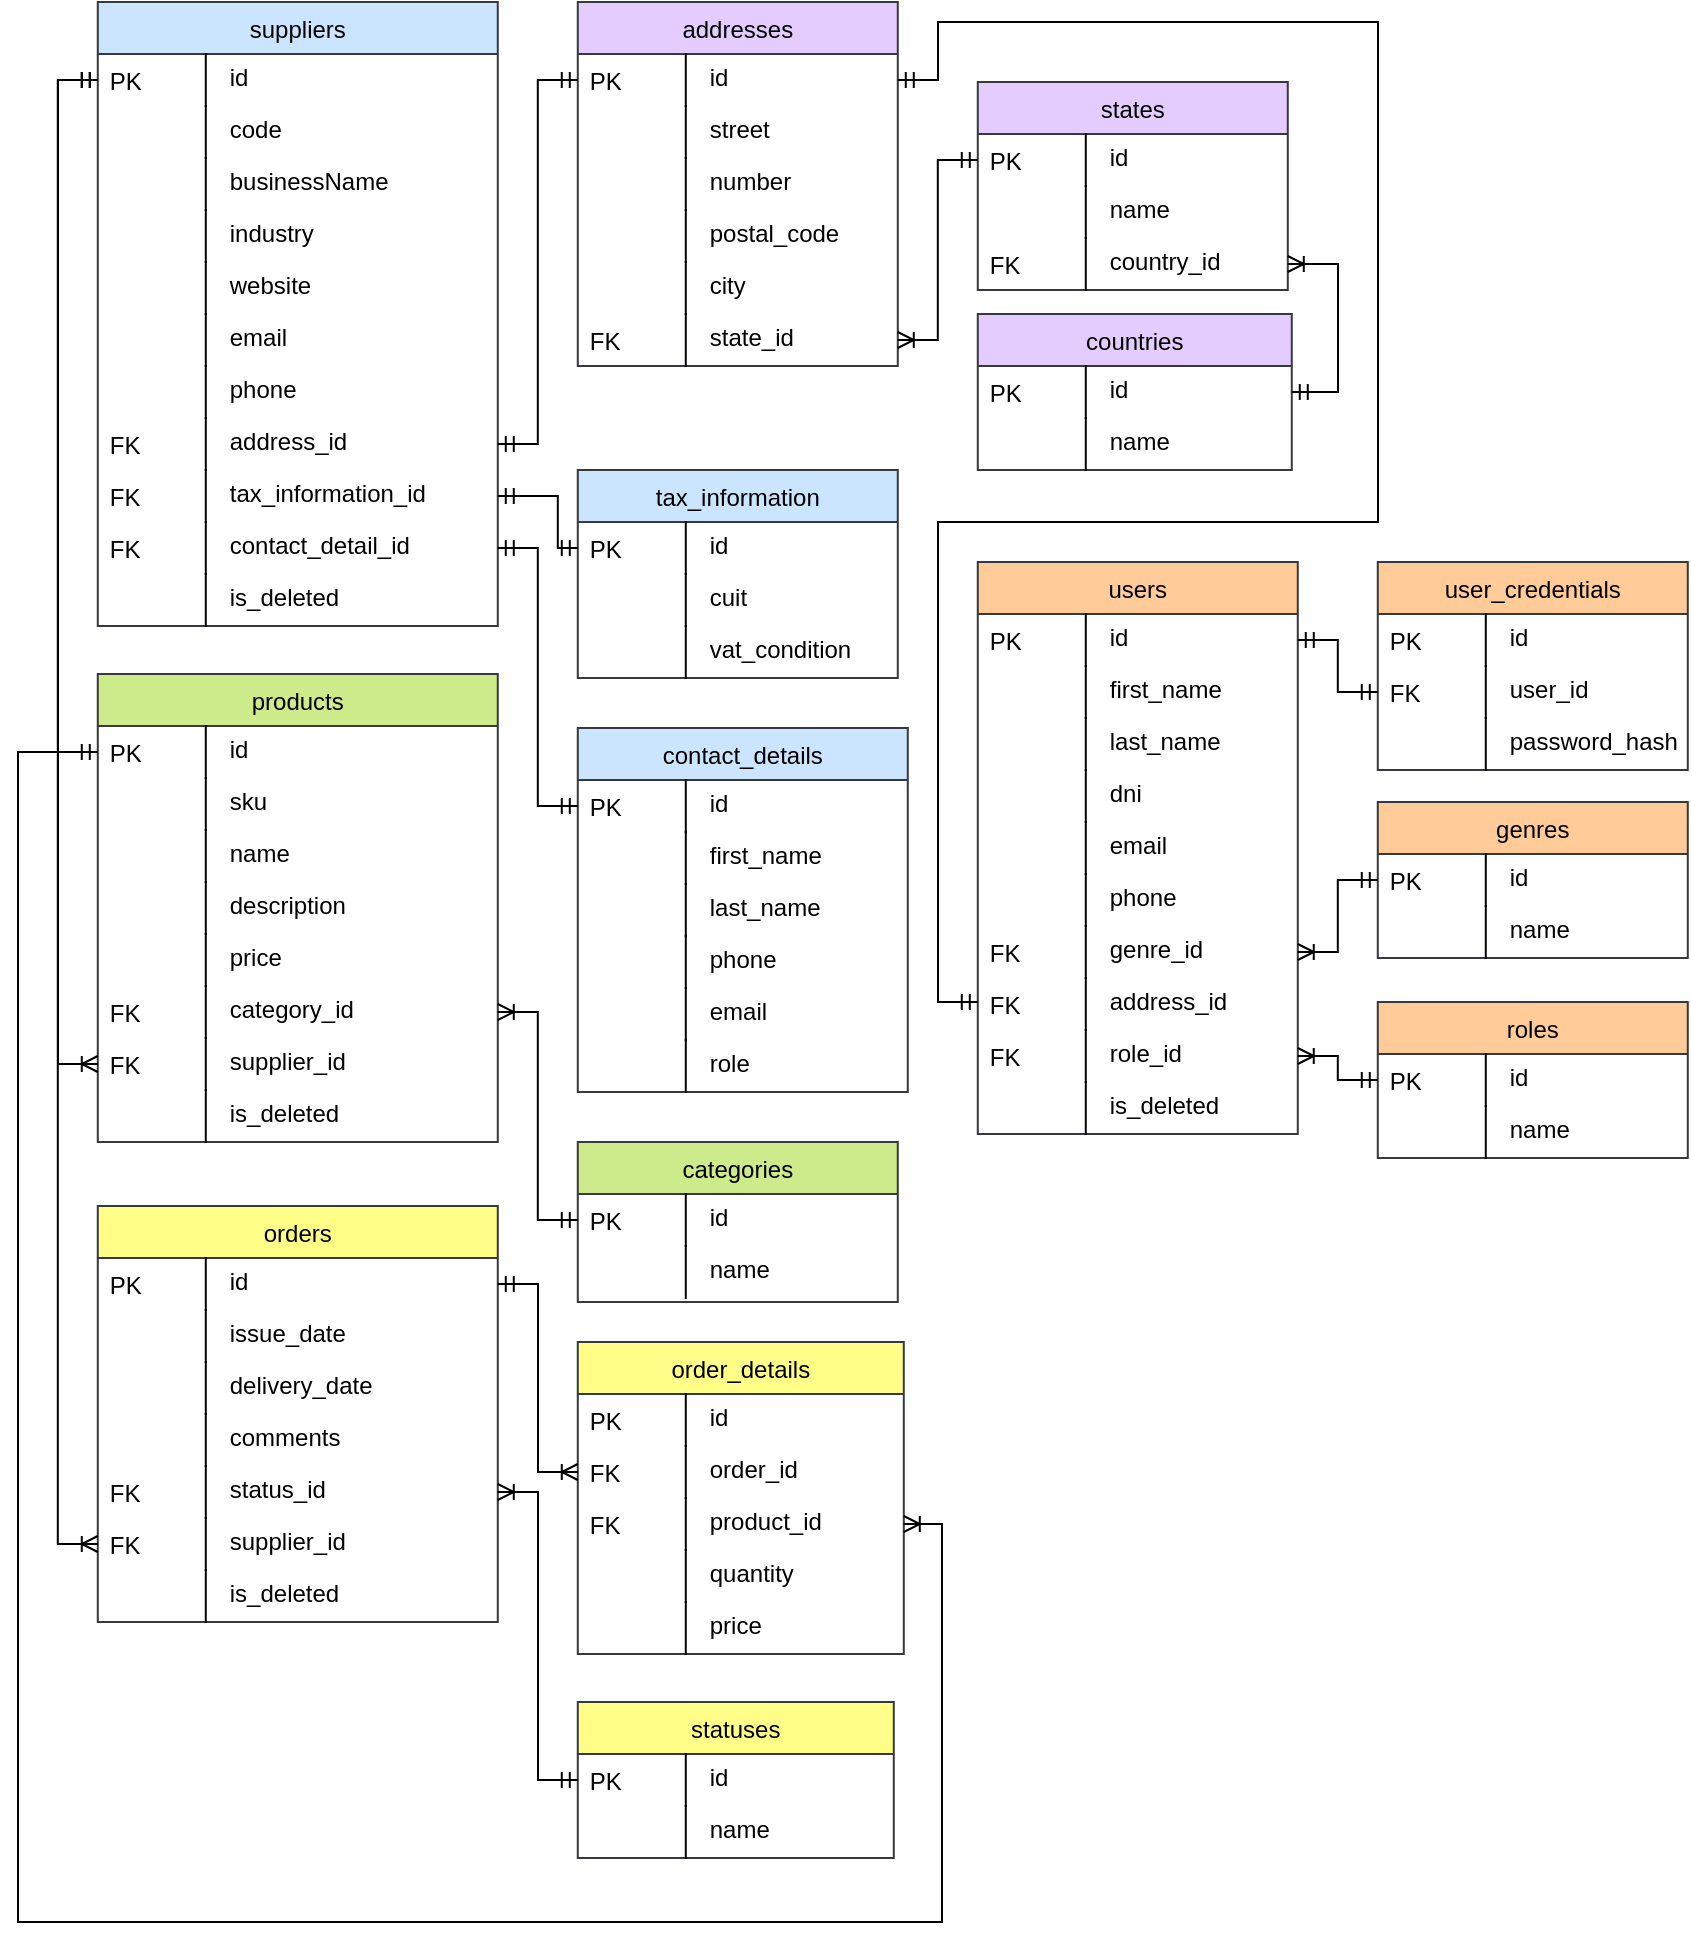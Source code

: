 <mxfile version="22.1.16" type="device">
  <diagram name="Página-1" id="FRXNPJqEd2sz6cCnzYLV">
    <mxGraphModel dx="1050" dy="599" grid="1" gridSize="10" guides="1" tooltips="1" connect="1" arrows="1" fold="1" page="1" pageScale="1" pageWidth="827" pageHeight="1169" math="0" shadow="0">
      <root>
        <mxCell id="0" />
        <mxCell id="1" parent="0" />
        <mxCell id="in_tTlV5oy0GcPjxDq5F-505" value="suppliers" style="swimlane;fontStyle=0;childLayout=stackLayout;horizontal=1;startSize=26;horizontalStack=0;resizeParent=1;resizeLast=0;collapsible=1;marginBottom=0;swimlaneFillColor=default;align=center;fillColor=#cce5ff;strokeColor=#36393d;" parent="1" vertex="1">
          <mxGeometry x="69.89" y="40" width="200" height="312" as="geometry">
            <mxRectangle x="40" y="40" width="90" height="30" as="alternateBounds" />
          </mxGeometry>
        </mxCell>
        <mxCell id="in_tTlV5oy0GcPjxDq5F-506" value="id" style="shape=partialRectangle;top=0;left=0;right=0;bottom=0;align=left;verticalAlign=top;spacingTop=-2;fillColor=none;spacingLeft=64;spacingRight=4;overflow=hidden;rotatable=0;points=[[0,0.5],[1,0.5]];portConstraint=eastwest;dropTarget=0;" parent="in_tTlV5oy0GcPjxDq5F-505" vertex="1">
          <mxGeometry y="26" width="200" height="26" as="geometry" />
        </mxCell>
        <mxCell id="in_tTlV5oy0GcPjxDq5F-507" value="PK" style="shape=partialRectangle;top=0;left=0;bottom=0;fillColor=none;align=left;verticalAlign=middle;spacingLeft=4;spacingRight=4;overflow=hidden;rotatable=180;points=[];portConstraint=eastwest;part=1;" parent="in_tTlV5oy0GcPjxDq5F-506" vertex="1" connectable="0">
          <mxGeometry width="54" height="26" as="geometry" />
        </mxCell>
        <mxCell id="in_tTlV5oy0GcPjxDq5F-508" value="code" style="shape=partialRectangle;top=0;left=0;right=0;bottom=0;align=left;verticalAlign=top;spacingTop=-2;fillColor=none;spacingLeft=64;spacingRight=4;overflow=hidden;rotatable=0;points=[[0,0.5],[1,0.5]];portConstraint=eastwest;dropTarget=0;" parent="in_tTlV5oy0GcPjxDq5F-505" vertex="1">
          <mxGeometry y="52" width="200" height="26" as="geometry" />
        </mxCell>
        <mxCell id="in_tTlV5oy0GcPjxDq5F-509" value="" style="shape=partialRectangle;top=0;left=0;bottom=0;fillColor=none;align=left;verticalAlign=middle;spacingLeft=4;spacingRight=4;overflow=hidden;rotatable=180;points=[];portConstraint=eastwest;part=1;" parent="in_tTlV5oy0GcPjxDq5F-508" vertex="1" connectable="0">
          <mxGeometry width="54" height="26" as="geometry" />
        </mxCell>
        <mxCell id="in_tTlV5oy0GcPjxDq5F-510" value="businessName" style="shape=partialRectangle;top=0;left=0;right=0;bottom=0;align=left;verticalAlign=top;spacingTop=-2;fillColor=none;spacingLeft=64;spacingRight=4;overflow=hidden;rotatable=0;points=[[0,0.5],[1,0.5]];portConstraint=eastwest;dropTarget=0;" parent="in_tTlV5oy0GcPjxDq5F-505" vertex="1">
          <mxGeometry y="78" width="200" height="26" as="geometry" />
        </mxCell>
        <mxCell id="in_tTlV5oy0GcPjxDq5F-511" value="" style="shape=partialRectangle;top=0;left=0;bottom=0;fillColor=none;align=left;verticalAlign=middle;spacingLeft=4;spacingRight=4;overflow=hidden;rotatable=180;points=[];portConstraint=eastwest;part=1;" parent="in_tTlV5oy0GcPjxDq5F-510" vertex="1" connectable="0">
          <mxGeometry width="54" height="26" as="geometry" />
        </mxCell>
        <mxCell id="in_tTlV5oy0GcPjxDq5F-512" value="industry" style="shape=partialRectangle;top=0;left=0;right=0;bottom=0;align=left;verticalAlign=top;spacingTop=-2;fillColor=none;spacingLeft=64;spacingRight=4;overflow=hidden;rotatable=0;points=[[0,0.5],[1,0.5]];portConstraint=eastwest;dropTarget=0;" parent="in_tTlV5oy0GcPjxDq5F-505" vertex="1">
          <mxGeometry y="104" width="200" height="26" as="geometry" />
        </mxCell>
        <mxCell id="in_tTlV5oy0GcPjxDq5F-513" value="" style="shape=partialRectangle;top=0;left=0;bottom=0;fillColor=none;align=left;verticalAlign=middle;spacingLeft=4;spacingRight=4;overflow=hidden;rotatable=180;points=[];portConstraint=eastwest;part=1;" parent="in_tTlV5oy0GcPjxDq5F-512" vertex="1" connectable="0">
          <mxGeometry width="54" height="26" as="geometry" />
        </mxCell>
        <mxCell id="in_tTlV5oy0GcPjxDq5F-514" value="website" style="shape=partialRectangle;top=0;left=0;right=0;bottom=0;align=left;verticalAlign=top;spacingTop=-2;fillColor=none;spacingLeft=64;spacingRight=4;overflow=hidden;rotatable=0;points=[[0,0.5],[1,0.5]];portConstraint=eastwest;dropTarget=0;" parent="in_tTlV5oy0GcPjxDq5F-505" vertex="1">
          <mxGeometry y="130" width="200" height="26" as="geometry" />
        </mxCell>
        <mxCell id="in_tTlV5oy0GcPjxDq5F-515" value="" style="shape=partialRectangle;top=0;left=0;bottom=0;fillColor=none;align=left;verticalAlign=middle;spacingLeft=4;spacingRight=4;overflow=hidden;rotatable=180;points=[];portConstraint=eastwest;part=1;" parent="in_tTlV5oy0GcPjxDq5F-514" vertex="1" connectable="0">
          <mxGeometry width="54" height="26" as="geometry" />
        </mxCell>
        <mxCell id="in_tTlV5oy0GcPjxDq5F-516" value="email" style="shape=partialRectangle;top=0;left=0;right=0;bottom=0;align=left;verticalAlign=top;spacingTop=-2;fillColor=none;spacingLeft=64;spacingRight=4;overflow=hidden;rotatable=0;points=[[0,0.5],[1,0.5]];portConstraint=eastwest;dropTarget=0;" parent="in_tTlV5oy0GcPjxDq5F-505" vertex="1">
          <mxGeometry y="156" width="200" height="26" as="geometry" />
        </mxCell>
        <mxCell id="in_tTlV5oy0GcPjxDq5F-517" value="" style="shape=partialRectangle;top=0;left=0;bottom=0;fillColor=none;align=left;verticalAlign=middle;spacingLeft=4;spacingRight=4;overflow=hidden;rotatable=180;points=[];portConstraint=eastwest;part=1;" parent="in_tTlV5oy0GcPjxDq5F-516" vertex="1" connectable="0">
          <mxGeometry width="54" height="26" as="geometry" />
        </mxCell>
        <mxCell id="in_tTlV5oy0GcPjxDq5F-518" value="phone" style="shape=partialRectangle;top=0;left=0;right=0;bottom=0;align=left;verticalAlign=top;spacingTop=-2;fillColor=none;spacingLeft=64;spacingRight=4;overflow=hidden;rotatable=0;points=[[0,0.5],[1,0.5]];portConstraint=eastwest;dropTarget=0;" parent="in_tTlV5oy0GcPjxDq5F-505" vertex="1">
          <mxGeometry y="182" width="200" height="26" as="geometry" />
        </mxCell>
        <mxCell id="in_tTlV5oy0GcPjxDq5F-519" value="" style="shape=partialRectangle;top=0;left=0;bottom=0;fillColor=none;align=left;verticalAlign=middle;spacingLeft=4;spacingRight=4;overflow=hidden;rotatable=180;points=[];portConstraint=eastwest;part=1;" parent="in_tTlV5oy0GcPjxDq5F-518" vertex="1" connectable="0">
          <mxGeometry width="54" height="26" as="geometry" />
        </mxCell>
        <mxCell id="in_tTlV5oy0GcPjxDq5F-520" value="address_id" style="shape=partialRectangle;top=0;left=0;right=0;bottom=0;align=left;verticalAlign=top;spacingTop=-2;fillColor=none;spacingLeft=64;spacingRight=4;overflow=hidden;rotatable=0;points=[[0,0.5],[1,0.5]];portConstraint=eastwest;dropTarget=0;" parent="in_tTlV5oy0GcPjxDq5F-505" vertex="1">
          <mxGeometry y="208" width="200" height="26" as="geometry" />
        </mxCell>
        <mxCell id="in_tTlV5oy0GcPjxDq5F-521" value="FK" style="shape=partialRectangle;top=0;left=0;bottom=0;fillColor=none;align=left;verticalAlign=middle;spacingLeft=4;spacingRight=4;overflow=hidden;rotatable=180;points=[];portConstraint=eastwest;part=1;" parent="in_tTlV5oy0GcPjxDq5F-520" vertex="1" connectable="0">
          <mxGeometry width="54" height="26" as="geometry" />
        </mxCell>
        <mxCell id="in_tTlV5oy0GcPjxDq5F-522" value="tax_information_id" style="shape=partialRectangle;top=0;left=0;right=0;bottom=0;align=left;verticalAlign=top;spacingTop=-2;fillColor=none;spacingLeft=64;spacingRight=4;overflow=hidden;rotatable=0;points=[[0,0.5],[1,0.5]];portConstraint=eastwest;dropTarget=0;" parent="in_tTlV5oy0GcPjxDq5F-505" vertex="1">
          <mxGeometry y="234" width="200" height="26" as="geometry" />
        </mxCell>
        <mxCell id="in_tTlV5oy0GcPjxDq5F-523" value="FK" style="shape=partialRectangle;top=0;left=0;bottom=0;fillColor=none;align=left;verticalAlign=middle;spacingLeft=4;spacingRight=4;overflow=hidden;rotatable=180;points=[];portConstraint=eastwest;part=1;" parent="in_tTlV5oy0GcPjxDq5F-522" vertex="1" connectable="0">
          <mxGeometry width="54" height="26" as="geometry" />
        </mxCell>
        <mxCell id="in_tTlV5oy0GcPjxDq5F-524" value="contact_detail_id" style="shape=partialRectangle;top=0;left=0;right=0;bottom=0;align=left;verticalAlign=top;spacingTop=-2;fillColor=none;spacingLeft=64;spacingRight=4;overflow=hidden;rotatable=0;points=[[0,0.5],[1,0.5]];portConstraint=eastwest;dropTarget=0;" parent="in_tTlV5oy0GcPjxDq5F-505" vertex="1">
          <mxGeometry y="260" width="200" height="26" as="geometry" />
        </mxCell>
        <mxCell id="in_tTlV5oy0GcPjxDq5F-525" value="FK" style="shape=partialRectangle;top=0;left=0;bottom=0;fillColor=none;align=left;verticalAlign=middle;spacingLeft=4;spacingRight=4;overflow=hidden;rotatable=180;points=[];portConstraint=eastwest;part=1;" parent="in_tTlV5oy0GcPjxDq5F-524" vertex="1" connectable="0">
          <mxGeometry width="54" height="26" as="geometry" />
        </mxCell>
        <mxCell id="in_tTlV5oy0GcPjxDq5F-526" value="is_deleted" style="shape=partialRectangle;top=0;left=0;right=0;bottom=0;align=left;verticalAlign=top;spacingTop=-2;fillColor=none;spacingLeft=64;spacingRight=4;overflow=hidden;rotatable=0;points=[[0,0.5],[1,0.5]];portConstraint=eastwest;dropTarget=0;" parent="in_tTlV5oy0GcPjxDq5F-505" vertex="1">
          <mxGeometry y="286" width="200" height="26" as="geometry" />
        </mxCell>
        <mxCell id="in_tTlV5oy0GcPjxDq5F-527" value="" style="shape=partialRectangle;top=0;left=0;bottom=0;fillColor=none;align=left;verticalAlign=middle;spacingLeft=4;spacingRight=4;overflow=hidden;rotatable=180;points=[];portConstraint=eastwest;part=1;" parent="in_tTlV5oy0GcPjxDq5F-526" vertex="1" connectable="0">
          <mxGeometry width="54" height="26" as="geometry" />
        </mxCell>
        <mxCell id="in_tTlV5oy0GcPjxDq5F-528" value="addresses" style="swimlane;fontStyle=0;childLayout=stackLayout;horizontal=1;startSize=26;horizontalStack=0;resizeParent=1;resizeLast=0;collapsible=1;marginBottom=0;swimlaneFillColor=default;align=center;fillColor=#E5CCFF;strokeColor=#36393d;" parent="1" vertex="1">
          <mxGeometry x="309.89" y="40" width="160" height="182" as="geometry" />
        </mxCell>
        <mxCell id="in_tTlV5oy0GcPjxDq5F-529" value="id" style="shape=partialRectangle;top=0;left=0;right=0;bottom=0;align=left;verticalAlign=top;spacingTop=-2;fillColor=none;spacingLeft=64;spacingRight=4;overflow=hidden;rotatable=0;points=[[0,0.5],[1,0.5]];portConstraint=eastwest;dropTarget=0;" parent="in_tTlV5oy0GcPjxDq5F-528" vertex="1">
          <mxGeometry y="26" width="160" height="26" as="geometry" />
        </mxCell>
        <mxCell id="in_tTlV5oy0GcPjxDq5F-530" value="PK" style="shape=partialRectangle;top=0;left=0;bottom=0;fillColor=none;align=left;verticalAlign=middle;spacingLeft=4;spacingRight=4;overflow=hidden;rotatable=180;points=[];portConstraint=eastwest;part=1;" parent="in_tTlV5oy0GcPjxDq5F-529" vertex="1" connectable="0">
          <mxGeometry width="54" height="26" as="geometry" />
        </mxCell>
        <mxCell id="in_tTlV5oy0GcPjxDq5F-531" value="street" style="shape=partialRectangle;top=0;left=0;right=0;bottom=0;align=left;verticalAlign=top;spacingTop=-2;fillColor=none;spacingLeft=64;spacingRight=4;overflow=hidden;rotatable=0;points=[[0,0.5],[1,0.5]];portConstraint=eastwest;dropTarget=0;" parent="in_tTlV5oy0GcPjxDq5F-528" vertex="1">
          <mxGeometry y="52" width="160" height="26" as="geometry" />
        </mxCell>
        <mxCell id="in_tTlV5oy0GcPjxDq5F-532" value="" style="shape=partialRectangle;top=0;left=0;bottom=0;fillColor=none;align=left;verticalAlign=middle;spacingLeft=4;spacingRight=4;overflow=hidden;rotatable=180;points=[];portConstraint=eastwest;part=1;" parent="in_tTlV5oy0GcPjxDq5F-531" vertex="1" connectable="0">
          <mxGeometry width="54" height="26" as="geometry" />
        </mxCell>
        <mxCell id="in_tTlV5oy0GcPjxDq5F-533" value="number" style="shape=partialRectangle;top=0;left=0;right=0;bottom=0;align=left;verticalAlign=top;spacingTop=-2;fillColor=none;spacingLeft=64;spacingRight=4;overflow=hidden;rotatable=0;points=[[0,0.5],[1,0.5]];portConstraint=eastwest;dropTarget=0;" parent="in_tTlV5oy0GcPjxDq5F-528" vertex="1">
          <mxGeometry y="78" width="160" height="26" as="geometry" />
        </mxCell>
        <mxCell id="in_tTlV5oy0GcPjxDq5F-534" value="" style="shape=partialRectangle;top=0;left=0;bottom=0;fillColor=none;align=left;verticalAlign=middle;spacingLeft=4;spacingRight=4;overflow=hidden;rotatable=180;points=[];portConstraint=eastwest;part=1;" parent="in_tTlV5oy0GcPjxDq5F-533" vertex="1" connectable="0">
          <mxGeometry width="54" height="26" as="geometry" />
        </mxCell>
        <mxCell id="in_tTlV5oy0GcPjxDq5F-535" value="postal_code" style="shape=partialRectangle;top=0;left=0;right=0;bottom=0;align=left;verticalAlign=top;spacingTop=-2;fillColor=none;spacingLeft=64;spacingRight=4;overflow=hidden;rotatable=0;points=[[0,0.5],[1,0.5]];portConstraint=eastwest;dropTarget=0;" parent="in_tTlV5oy0GcPjxDq5F-528" vertex="1">
          <mxGeometry y="104" width="160" height="26" as="geometry" />
        </mxCell>
        <mxCell id="in_tTlV5oy0GcPjxDq5F-536" value="" style="shape=partialRectangle;top=0;left=0;bottom=0;fillColor=none;align=left;verticalAlign=middle;spacingLeft=4;spacingRight=4;overflow=hidden;rotatable=180;points=[];portConstraint=eastwest;part=1;" parent="in_tTlV5oy0GcPjxDq5F-535" vertex="1" connectable="0">
          <mxGeometry width="54" height="26" as="geometry" />
        </mxCell>
        <mxCell id="in_tTlV5oy0GcPjxDq5F-537" value="city" style="shape=partialRectangle;top=0;left=0;right=0;bottom=0;align=left;verticalAlign=top;spacingTop=-2;fillColor=none;spacingLeft=64;spacingRight=4;overflow=hidden;rotatable=0;points=[[0,0.5],[1,0.5]];portConstraint=eastwest;dropTarget=0;" parent="in_tTlV5oy0GcPjxDq5F-528" vertex="1">
          <mxGeometry y="130" width="160" height="26" as="geometry" />
        </mxCell>
        <mxCell id="in_tTlV5oy0GcPjxDq5F-538" value="" style="shape=partialRectangle;top=0;left=0;bottom=0;fillColor=none;align=left;verticalAlign=middle;spacingLeft=4;spacingRight=4;overflow=hidden;rotatable=180;points=[];portConstraint=eastwest;part=1;" parent="in_tTlV5oy0GcPjxDq5F-537" vertex="1" connectable="0">
          <mxGeometry width="54" height="26" as="geometry" />
        </mxCell>
        <mxCell id="in_tTlV5oy0GcPjxDq5F-539" value="state_id" style="shape=partialRectangle;top=0;left=0;right=0;bottom=0;align=left;verticalAlign=top;spacingTop=-2;fillColor=none;spacingLeft=64;spacingRight=4;overflow=hidden;rotatable=0;points=[[0,0.5],[1,0.5]];portConstraint=eastwest;dropTarget=0;" parent="in_tTlV5oy0GcPjxDq5F-528" vertex="1">
          <mxGeometry y="156" width="160" height="26" as="geometry" />
        </mxCell>
        <mxCell id="in_tTlV5oy0GcPjxDq5F-540" value="FK" style="shape=partialRectangle;top=0;left=0;bottom=0;fillColor=none;align=left;verticalAlign=middle;spacingLeft=4;spacingRight=4;overflow=hidden;rotatable=180;points=[];portConstraint=eastwest;part=1;" parent="in_tTlV5oy0GcPjxDq5F-539" vertex="1" connectable="0">
          <mxGeometry width="54" height="26" as="geometry" />
        </mxCell>
        <mxCell id="in_tTlV5oy0GcPjxDq5F-543" value="states" style="swimlane;fontStyle=0;childLayout=stackLayout;horizontal=1;startSize=26;horizontalStack=0;resizeParent=1;resizeLast=0;collapsible=1;marginBottom=0;swimlaneFillColor=default;align=center;fillColor=#E5CCFF;strokeColor=#36393d;" parent="1" vertex="1">
          <mxGeometry x="509.89" y="80" width="155" height="104" as="geometry" />
        </mxCell>
        <mxCell id="in_tTlV5oy0GcPjxDq5F-544" value="id" style="shape=partialRectangle;top=0;left=0;right=0;bottom=0;align=left;verticalAlign=top;spacingTop=-2;fillColor=none;spacingLeft=64;spacingRight=4;overflow=hidden;rotatable=0;points=[[0,0.5],[1,0.5]];portConstraint=eastwest;dropTarget=0;" parent="in_tTlV5oy0GcPjxDq5F-543" vertex="1">
          <mxGeometry y="26" width="155" height="26" as="geometry" />
        </mxCell>
        <mxCell id="in_tTlV5oy0GcPjxDq5F-545" value="PK" style="shape=partialRectangle;top=0;left=0;bottom=0;fillColor=none;align=left;verticalAlign=middle;spacingLeft=4;spacingRight=4;overflow=hidden;rotatable=180;points=[];portConstraint=eastwest;part=1;" parent="in_tTlV5oy0GcPjxDq5F-544" vertex="1" connectable="0">
          <mxGeometry width="54" height="26" as="geometry" />
        </mxCell>
        <mxCell id="in_tTlV5oy0GcPjxDq5F-546" value="name" style="shape=partialRectangle;top=0;left=0;right=0;bottom=0;align=left;verticalAlign=top;spacingTop=-2;fillColor=none;spacingLeft=64;spacingRight=4;overflow=hidden;rotatable=0;points=[[0,0.5],[1,0.5]];portConstraint=eastwest;dropTarget=0;" parent="in_tTlV5oy0GcPjxDq5F-543" vertex="1">
          <mxGeometry y="52" width="155" height="26" as="geometry" />
        </mxCell>
        <mxCell id="in_tTlV5oy0GcPjxDq5F-547" value="" style="shape=partialRectangle;top=0;left=0;bottom=0;fillColor=none;align=left;verticalAlign=middle;spacingLeft=4;spacingRight=4;overflow=hidden;rotatable=180;points=[];portConstraint=eastwest;part=1;" parent="in_tTlV5oy0GcPjxDq5F-546" vertex="1" connectable="0">
          <mxGeometry width="54" height="26" as="geometry" />
        </mxCell>
        <mxCell id="psbHED3_MxhWna70VKSI-2" value="country_id" style="shape=partialRectangle;top=0;left=0;right=0;bottom=0;align=left;verticalAlign=top;spacingTop=-2;fillColor=none;spacingLeft=64;spacingRight=4;overflow=hidden;rotatable=0;points=[[0,0.5],[1,0.5]];portConstraint=eastwest;dropTarget=0;" parent="in_tTlV5oy0GcPjxDq5F-543" vertex="1">
          <mxGeometry y="78" width="155" height="26" as="geometry" />
        </mxCell>
        <mxCell id="psbHED3_MxhWna70VKSI-3" value="FK" style="shape=partialRectangle;top=0;left=0;bottom=0;fillColor=none;align=left;verticalAlign=middle;spacingLeft=4;spacingRight=4;overflow=hidden;rotatable=180;points=[];portConstraint=eastwest;part=1;" parent="psbHED3_MxhWna70VKSI-2" vertex="1" connectable="0">
          <mxGeometry width="54" height="26" as="geometry" />
        </mxCell>
        <mxCell id="in_tTlV5oy0GcPjxDq5F-548" value="countries" style="swimlane;fontStyle=0;childLayout=stackLayout;horizontal=1;startSize=26;horizontalStack=0;resizeParent=1;resizeLast=0;collapsible=1;marginBottom=0;swimlaneFillColor=default;align=center;fillColor=#E5CCFF;strokeColor=#36393d;" parent="1" vertex="1">
          <mxGeometry x="509.89" y="196" width="157" height="78" as="geometry" />
        </mxCell>
        <mxCell id="in_tTlV5oy0GcPjxDq5F-549" value="id" style="shape=partialRectangle;top=0;left=0;right=0;bottom=0;align=left;verticalAlign=top;spacingTop=-2;fillColor=none;spacingLeft=64;spacingRight=4;overflow=hidden;rotatable=0;points=[[0,0.5],[1,0.5]];portConstraint=eastwest;dropTarget=0;" parent="in_tTlV5oy0GcPjxDq5F-548" vertex="1">
          <mxGeometry y="26" width="157" height="26" as="geometry" />
        </mxCell>
        <mxCell id="in_tTlV5oy0GcPjxDq5F-550" value="PK" style="shape=partialRectangle;top=0;left=0;bottom=0;fillColor=none;align=left;verticalAlign=middle;spacingLeft=4;spacingRight=4;overflow=hidden;rotatable=180;points=[];portConstraint=eastwest;part=1;" parent="in_tTlV5oy0GcPjxDq5F-549" vertex="1" connectable="0">
          <mxGeometry width="54" height="26" as="geometry" />
        </mxCell>
        <mxCell id="in_tTlV5oy0GcPjxDq5F-551" value="name" style="shape=partialRectangle;top=0;left=0;right=0;bottom=0;align=left;verticalAlign=top;spacingTop=-2;fillColor=none;spacingLeft=64;spacingRight=4;overflow=hidden;rotatable=0;points=[[0,0.5],[1,0.5]];portConstraint=eastwest;dropTarget=0;" parent="in_tTlV5oy0GcPjxDq5F-548" vertex="1">
          <mxGeometry y="52" width="157" height="26" as="geometry" />
        </mxCell>
        <mxCell id="in_tTlV5oy0GcPjxDq5F-552" value="" style="shape=partialRectangle;top=0;left=0;bottom=0;fillColor=none;align=left;verticalAlign=middle;spacingLeft=4;spacingRight=4;overflow=hidden;rotatable=180;points=[];portConstraint=eastwest;part=1;" parent="in_tTlV5oy0GcPjxDq5F-551" vertex="1" connectable="0">
          <mxGeometry width="54" height="26" as="geometry" />
        </mxCell>
        <mxCell id="in_tTlV5oy0GcPjxDq5F-553" value="contact_details" style="swimlane;fontStyle=0;childLayout=stackLayout;horizontal=1;startSize=26;fillColor=#cce5ff;horizontalStack=0;resizeParent=1;resizeLast=0;collapsible=1;marginBottom=0;swimlaneFillColor=default;align=center;strokeColor=#36393d;" parent="1" vertex="1">
          <mxGeometry x="309.89" y="403" width="165" height="182" as="geometry" />
        </mxCell>
        <mxCell id="in_tTlV5oy0GcPjxDq5F-554" value="id" style="shape=partialRectangle;top=0;left=0;right=0;bottom=0;align=left;verticalAlign=top;spacingTop=-2;fillColor=none;spacingLeft=64;spacingRight=4;overflow=hidden;rotatable=0;points=[[0,0.5],[1,0.5]];portConstraint=eastwest;dropTarget=0;" parent="in_tTlV5oy0GcPjxDq5F-553" vertex="1">
          <mxGeometry y="26" width="165" height="26" as="geometry" />
        </mxCell>
        <mxCell id="in_tTlV5oy0GcPjxDq5F-555" value="PK" style="shape=partialRectangle;top=0;left=0;bottom=0;fillColor=none;align=left;verticalAlign=middle;spacingLeft=4;spacingRight=4;overflow=hidden;rotatable=180;points=[];portConstraint=eastwest;part=1;" parent="in_tTlV5oy0GcPjxDq5F-554" vertex="1" connectable="0">
          <mxGeometry width="54" height="26" as="geometry" />
        </mxCell>
        <mxCell id="in_tTlV5oy0GcPjxDq5F-556" value="first_name" style="shape=partialRectangle;top=0;left=0;right=0;bottom=0;align=left;verticalAlign=top;spacingTop=-2;fillColor=none;spacingLeft=64;spacingRight=4;overflow=hidden;rotatable=0;points=[[0,0.5],[1,0.5]];portConstraint=eastwest;dropTarget=0;" parent="in_tTlV5oy0GcPjxDq5F-553" vertex="1">
          <mxGeometry y="52" width="165" height="26" as="geometry" />
        </mxCell>
        <mxCell id="in_tTlV5oy0GcPjxDq5F-557" value="" style="shape=partialRectangle;top=0;left=0;bottom=0;fillColor=none;align=left;verticalAlign=middle;spacingLeft=4;spacingRight=4;overflow=hidden;rotatable=180;points=[];portConstraint=eastwest;part=1;" parent="in_tTlV5oy0GcPjxDq5F-556" vertex="1" connectable="0">
          <mxGeometry width="54" height="26" as="geometry" />
        </mxCell>
        <mxCell id="in_tTlV5oy0GcPjxDq5F-558" value="last_name" style="shape=partialRectangle;top=0;left=0;right=0;bottom=0;align=left;verticalAlign=top;spacingTop=-2;fillColor=none;spacingLeft=64;spacingRight=4;overflow=hidden;rotatable=0;points=[[0,0.5],[1,0.5]];portConstraint=eastwest;dropTarget=0;" parent="in_tTlV5oy0GcPjxDq5F-553" vertex="1">
          <mxGeometry y="78" width="165" height="26" as="geometry" />
        </mxCell>
        <mxCell id="in_tTlV5oy0GcPjxDq5F-559" value="" style="shape=partialRectangle;top=0;left=0;bottom=0;fillColor=none;align=left;verticalAlign=middle;spacingLeft=4;spacingRight=4;overflow=hidden;rotatable=180;points=[];portConstraint=eastwest;part=1;" parent="in_tTlV5oy0GcPjxDq5F-558" vertex="1" connectable="0">
          <mxGeometry width="54" height="26" as="geometry" />
        </mxCell>
        <mxCell id="in_tTlV5oy0GcPjxDq5F-560" value="phone" style="shape=partialRectangle;top=0;left=0;right=0;bottom=0;align=left;verticalAlign=top;spacingTop=-2;fillColor=none;spacingLeft=64;spacingRight=4;overflow=hidden;rotatable=0;points=[[0,0.5],[1,0.5]];portConstraint=eastwest;dropTarget=0;" parent="in_tTlV5oy0GcPjxDq5F-553" vertex="1">
          <mxGeometry y="104" width="165" height="26" as="geometry" />
        </mxCell>
        <mxCell id="in_tTlV5oy0GcPjxDq5F-561" value="" style="shape=partialRectangle;top=0;left=0;bottom=0;fillColor=none;align=left;verticalAlign=middle;spacingLeft=4;spacingRight=4;overflow=hidden;rotatable=180;points=[];portConstraint=eastwest;part=1;" parent="in_tTlV5oy0GcPjxDq5F-560" vertex="1" connectable="0">
          <mxGeometry width="54" height="26" as="geometry" />
        </mxCell>
        <mxCell id="in_tTlV5oy0GcPjxDq5F-562" value="email" style="shape=partialRectangle;top=0;left=0;right=0;bottom=0;align=left;verticalAlign=top;spacingTop=-2;fillColor=none;spacingLeft=64;spacingRight=4;overflow=hidden;rotatable=0;points=[[0,0.5],[1,0.5]];portConstraint=eastwest;dropTarget=0;" parent="in_tTlV5oy0GcPjxDq5F-553" vertex="1">
          <mxGeometry y="130" width="165" height="26" as="geometry" />
        </mxCell>
        <mxCell id="in_tTlV5oy0GcPjxDq5F-563" value="" style="shape=partialRectangle;top=0;left=0;bottom=0;fillColor=none;align=left;verticalAlign=middle;spacingLeft=4;spacingRight=4;overflow=hidden;rotatable=180;points=[];portConstraint=eastwest;part=1;" parent="in_tTlV5oy0GcPjxDq5F-562" vertex="1" connectable="0">
          <mxGeometry width="54" height="26" as="geometry" />
        </mxCell>
        <mxCell id="in_tTlV5oy0GcPjxDq5F-564" value="role" style="shape=partialRectangle;top=0;left=0;right=0;bottom=0;align=left;verticalAlign=top;spacingTop=-2;fillColor=none;spacingLeft=64;spacingRight=4;overflow=hidden;rotatable=0;points=[[0,0.5],[1,0.5]];portConstraint=eastwest;dropTarget=0;" parent="in_tTlV5oy0GcPjxDq5F-553" vertex="1">
          <mxGeometry y="156" width="165" height="26" as="geometry" />
        </mxCell>
        <mxCell id="in_tTlV5oy0GcPjxDq5F-565" value="" style="shape=partialRectangle;top=0;left=0;bottom=0;fillColor=none;align=left;verticalAlign=middle;spacingLeft=4;spacingRight=4;overflow=hidden;rotatable=180;points=[];portConstraint=eastwest;part=1;" parent="in_tTlV5oy0GcPjxDq5F-564" vertex="1" connectable="0">
          <mxGeometry width="54" height="26" as="geometry" />
        </mxCell>
        <mxCell id="in_tTlV5oy0GcPjxDq5F-566" value="tax_information" style="swimlane;fontStyle=0;childLayout=stackLayout;horizontal=1;startSize=26;fillColor=#cce5ff;horizontalStack=0;resizeParent=1;resizeLast=0;collapsible=1;marginBottom=0;swimlaneFillColor=default;align=center;strokeColor=#36393d;" parent="1" vertex="1">
          <mxGeometry x="309.89" y="274" width="160" height="104" as="geometry" />
        </mxCell>
        <mxCell id="in_tTlV5oy0GcPjxDq5F-567" value="id" style="shape=partialRectangle;top=0;left=0;right=0;bottom=0;align=left;verticalAlign=top;spacingTop=-2;fillColor=none;spacingLeft=64;spacingRight=4;overflow=hidden;rotatable=0;points=[[0,0.5],[1,0.5]];portConstraint=eastwest;dropTarget=0;" parent="in_tTlV5oy0GcPjxDq5F-566" vertex="1">
          <mxGeometry y="26" width="160" height="26" as="geometry" />
        </mxCell>
        <mxCell id="in_tTlV5oy0GcPjxDq5F-568" value="PK" style="shape=partialRectangle;top=0;left=0;bottom=0;fillColor=none;align=left;verticalAlign=middle;spacingLeft=4;spacingRight=4;overflow=hidden;rotatable=180;points=[];portConstraint=eastwest;part=1;" parent="in_tTlV5oy0GcPjxDq5F-567" vertex="1" connectable="0">
          <mxGeometry width="54" height="26" as="geometry" />
        </mxCell>
        <mxCell id="in_tTlV5oy0GcPjxDq5F-569" value="cuit" style="shape=partialRectangle;top=0;left=0;right=0;bottom=0;align=left;verticalAlign=top;spacingTop=-2;fillColor=none;spacingLeft=64;spacingRight=4;overflow=hidden;rotatable=0;points=[[0,0.5],[1,0.5]];portConstraint=eastwest;dropTarget=0;" parent="in_tTlV5oy0GcPjxDq5F-566" vertex="1">
          <mxGeometry y="52" width="160" height="26" as="geometry" />
        </mxCell>
        <mxCell id="in_tTlV5oy0GcPjxDq5F-570" value="" style="shape=partialRectangle;top=0;left=0;bottom=0;fillColor=none;align=left;verticalAlign=middle;spacingLeft=4;spacingRight=4;overflow=hidden;rotatable=180;points=[];portConstraint=eastwest;part=1;" parent="in_tTlV5oy0GcPjxDq5F-569" vertex="1" connectable="0">
          <mxGeometry width="54" height="26" as="geometry" />
        </mxCell>
        <mxCell id="in_tTlV5oy0GcPjxDq5F-571" value="vat_condition" style="shape=partialRectangle;top=0;left=0;right=0;bottom=0;align=left;verticalAlign=top;spacingTop=-2;fillColor=none;spacingLeft=64;spacingRight=4;overflow=hidden;rotatable=0;points=[[0,0.5],[1,0.5]];portConstraint=eastwest;dropTarget=0;" parent="in_tTlV5oy0GcPjxDq5F-566" vertex="1">
          <mxGeometry y="78" width="160" height="26" as="geometry" />
        </mxCell>
        <mxCell id="in_tTlV5oy0GcPjxDq5F-572" value="" style="shape=partialRectangle;top=0;left=0;bottom=0;fillColor=none;align=left;verticalAlign=middle;spacingLeft=4;spacingRight=4;overflow=hidden;rotatable=180;points=[];portConstraint=eastwest;part=1;" parent="in_tTlV5oy0GcPjxDq5F-571" vertex="1" connectable="0">
          <mxGeometry width="54" height="26" as="geometry" />
        </mxCell>
        <mxCell id="in_tTlV5oy0GcPjxDq5F-573" value="products" style="swimlane;fontStyle=0;childLayout=stackLayout;horizontal=1;startSize=26;fillColor=#cdeb8b;horizontalStack=0;resizeParent=1;resizeLast=0;collapsible=1;marginBottom=0;swimlaneFillColor=default;align=center;strokeColor=#36393d;" parent="1" vertex="1">
          <mxGeometry x="69.89" y="376" width="200" height="234" as="geometry" />
        </mxCell>
        <mxCell id="in_tTlV5oy0GcPjxDq5F-574" value="id" style="shape=partialRectangle;top=0;left=0;right=0;bottom=0;align=left;verticalAlign=top;spacingTop=-2;fillColor=none;spacingLeft=64;spacingRight=4;overflow=hidden;rotatable=0;points=[[0,0.5],[1,0.5]];portConstraint=eastwest;dropTarget=0;" parent="in_tTlV5oy0GcPjxDq5F-573" vertex="1">
          <mxGeometry y="26" width="200" height="26" as="geometry" />
        </mxCell>
        <mxCell id="in_tTlV5oy0GcPjxDq5F-575" value="PK" style="shape=partialRectangle;top=0;left=0;bottom=0;fillColor=none;align=left;verticalAlign=middle;spacingLeft=4;spacingRight=4;overflow=hidden;rotatable=180;points=[];portConstraint=eastwest;part=1;" parent="in_tTlV5oy0GcPjxDq5F-574" vertex="1" connectable="0">
          <mxGeometry width="54" height="26" as="geometry" />
        </mxCell>
        <mxCell id="in_tTlV5oy0GcPjxDq5F-576" value="sku" style="shape=partialRectangle;top=0;left=0;right=0;bottom=0;align=left;verticalAlign=top;spacingTop=-2;fillColor=none;spacingLeft=64;spacingRight=4;overflow=hidden;rotatable=0;points=[[0,0.5],[1,0.5]];portConstraint=eastwest;dropTarget=0;" parent="in_tTlV5oy0GcPjxDq5F-573" vertex="1">
          <mxGeometry y="52" width="200" height="26" as="geometry" />
        </mxCell>
        <mxCell id="in_tTlV5oy0GcPjxDq5F-577" value="" style="shape=partialRectangle;top=0;left=0;bottom=0;fillColor=none;align=left;verticalAlign=middle;spacingLeft=4;spacingRight=4;overflow=hidden;rotatable=180;points=[];portConstraint=eastwest;part=1;" parent="in_tTlV5oy0GcPjxDq5F-576" vertex="1" connectable="0">
          <mxGeometry width="54" height="26" as="geometry" />
        </mxCell>
        <mxCell id="in_tTlV5oy0GcPjxDq5F-578" value="name" style="shape=partialRectangle;top=0;left=0;right=0;bottom=0;align=left;verticalAlign=top;spacingTop=-2;fillColor=none;spacingLeft=64;spacingRight=4;overflow=hidden;rotatable=0;points=[[0,0.5],[1,0.5]];portConstraint=eastwest;dropTarget=0;" parent="in_tTlV5oy0GcPjxDq5F-573" vertex="1">
          <mxGeometry y="78" width="200" height="26" as="geometry" />
        </mxCell>
        <mxCell id="in_tTlV5oy0GcPjxDq5F-579" value="" style="shape=partialRectangle;top=0;left=0;bottom=0;fillColor=none;align=left;verticalAlign=middle;spacingLeft=4;spacingRight=4;overflow=hidden;rotatable=180;points=[];portConstraint=eastwest;part=1;" parent="in_tTlV5oy0GcPjxDq5F-578" vertex="1" connectable="0">
          <mxGeometry width="54" height="26" as="geometry" />
        </mxCell>
        <mxCell id="in_tTlV5oy0GcPjxDq5F-580" value="description" style="shape=partialRectangle;top=0;left=0;right=0;bottom=0;align=left;verticalAlign=top;spacingTop=-2;fillColor=none;spacingLeft=64;spacingRight=4;overflow=hidden;rotatable=0;points=[[0,0.5],[1,0.5]];portConstraint=eastwest;dropTarget=0;" parent="in_tTlV5oy0GcPjxDq5F-573" vertex="1">
          <mxGeometry y="104" width="200" height="26" as="geometry" />
        </mxCell>
        <mxCell id="in_tTlV5oy0GcPjxDq5F-581" value="" style="shape=partialRectangle;top=0;left=0;bottom=0;fillColor=none;align=left;verticalAlign=middle;spacingLeft=4;spacingRight=4;overflow=hidden;rotatable=180;points=[];portConstraint=eastwest;part=1;" parent="in_tTlV5oy0GcPjxDq5F-580" vertex="1" connectable="0">
          <mxGeometry width="54" height="26" as="geometry" />
        </mxCell>
        <mxCell id="in_tTlV5oy0GcPjxDq5F-582" value="price" style="shape=partialRectangle;top=0;left=0;right=0;bottom=0;align=left;verticalAlign=top;spacingTop=-2;fillColor=none;spacingLeft=64;spacingRight=4;overflow=hidden;rotatable=0;points=[[0,0.5],[1,0.5]];portConstraint=eastwest;dropTarget=0;" parent="in_tTlV5oy0GcPjxDq5F-573" vertex="1">
          <mxGeometry y="130" width="200" height="26" as="geometry" />
        </mxCell>
        <mxCell id="in_tTlV5oy0GcPjxDq5F-583" value="" style="shape=partialRectangle;top=0;left=0;bottom=0;fillColor=none;align=left;verticalAlign=middle;spacingLeft=4;spacingRight=4;overflow=hidden;rotatable=180;points=[];portConstraint=eastwest;part=1;" parent="in_tTlV5oy0GcPjxDq5F-582" vertex="1" connectable="0">
          <mxGeometry width="54" height="26" as="geometry" />
        </mxCell>
        <mxCell id="in_tTlV5oy0GcPjxDq5F-584" value="category_id" style="shape=partialRectangle;top=0;left=0;right=0;bottom=0;align=left;verticalAlign=top;spacingTop=-2;fillColor=none;spacingLeft=64;spacingRight=4;overflow=hidden;rotatable=0;points=[[0,0.5],[1,0.5]];portConstraint=eastwest;dropTarget=0;" parent="in_tTlV5oy0GcPjxDq5F-573" vertex="1">
          <mxGeometry y="156" width="200" height="26" as="geometry" />
        </mxCell>
        <mxCell id="in_tTlV5oy0GcPjxDq5F-585" value="FK" style="shape=partialRectangle;top=0;left=0;bottom=0;fillColor=none;align=left;verticalAlign=middle;spacingLeft=4;spacingRight=4;overflow=hidden;rotatable=180;points=[];portConstraint=eastwest;part=1;" parent="in_tTlV5oy0GcPjxDq5F-584" vertex="1" connectable="0">
          <mxGeometry width="54" height="26" as="geometry" />
        </mxCell>
        <mxCell id="in_tTlV5oy0GcPjxDq5F-586" value="supplier_id" style="shape=partialRectangle;top=0;left=0;right=0;bottom=0;align=left;verticalAlign=top;spacingTop=-2;fillColor=none;spacingLeft=64;spacingRight=4;overflow=hidden;rotatable=0;points=[[0,0.5],[1,0.5]];portConstraint=eastwest;dropTarget=0;" parent="in_tTlV5oy0GcPjxDq5F-573" vertex="1">
          <mxGeometry y="182" width="200" height="26" as="geometry" />
        </mxCell>
        <mxCell id="in_tTlV5oy0GcPjxDq5F-587" value="FK" style="shape=partialRectangle;top=0;left=0;bottom=0;fillColor=none;align=left;verticalAlign=middle;spacingLeft=4;spacingRight=4;overflow=hidden;rotatable=180;points=[];portConstraint=eastwest;part=1;" parent="in_tTlV5oy0GcPjxDq5F-586" vertex="1" connectable="0">
          <mxGeometry width="54" height="26" as="geometry" />
        </mxCell>
        <mxCell id="in_tTlV5oy0GcPjxDq5F-588" value="is_deleted" style="shape=partialRectangle;top=0;left=0;right=0;bottom=0;align=left;verticalAlign=top;spacingTop=-2;fillColor=none;spacingLeft=64;spacingRight=4;overflow=hidden;rotatable=0;points=[[0,0.5],[1,0.5]];portConstraint=eastwest;dropTarget=0;" parent="in_tTlV5oy0GcPjxDq5F-573" vertex="1">
          <mxGeometry y="208" width="200" height="26" as="geometry" />
        </mxCell>
        <mxCell id="in_tTlV5oy0GcPjxDq5F-589" value="" style="shape=partialRectangle;top=0;left=0;bottom=0;fillColor=none;align=left;verticalAlign=middle;spacingLeft=4;spacingRight=4;overflow=hidden;rotatable=180;points=[];portConstraint=eastwest;part=1;" parent="in_tTlV5oy0GcPjxDq5F-588" vertex="1" connectable="0">
          <mxGeometry width="54" height="26" as="geometry" />
        </mxCell>
        <mxCell id="in_tTlV5oy0GcPjxDq5F-590" value="categories" style="swimlane;fontStyle=0;childLayout=stackLayout;horizontal=1;startSize=26;fillColor=#cdeb8b;horizontalStack=0;resizeParent=1;resizeLast=0;collapsible=1;marginBottom=0;swimlaneFillColor=default;align=center;strokeColor=#36393d;" parent="1" vertex="1">
          <mxGeometry x="309.89" y="610" width="160" height="80" as="geometry" />
        </mxCell>
        <mxCell id="in_tTlV5oy0GcPjxDq5F-591" value="id" style="shape=partialRectangle;top=0;left=0;right=0;bottom=0;align=left;verticalAlign=top;spacingTop=-2;fillColor=none;spacingLeft=64;spacingRight=4;overflow=hidden;rotatable=0;points=[[0,0.5],[1,0.5]];portConstraint=eastwest;dropTarget=0;" parent="in_tTlV5oy0GcPjxDq5F-590" vertex="1">
          <mxGeometry y="26" width="160" height="26" as="geometry" />
        </mxCell>
        <mxCell id="in_tTlV5oy0GcPjxDq5F-592" value="PK" style="shape=partialRectangle;top=0;left=0;bottom=0;fillColor=none;align=left;verticalAlign=middle;spacingLeft=4;spacingRight=4;overflow=hidden;rotatable=180;points=[];portConstraint=eastwest;part=1;" parent="in_tTlV5oy0GcPjxDq5F-591" vertex="1" connectable="0">
          <mxGeometry width="54" height="26" as="geometry" />
        </mxCell>
        <mxCell id="in_tTlV5oy0GcPjxDq5F-593" value="name" style="shape=partialRectangle;top=0;left=0;right=0;bottom=0;align=left;verticalAlign=top;spacingTop=-2;fillColor=none;spacingLeft=64;spacingRight=4;overflow=hidden;rotatable=0;points=[[0,0.5],[1,0.5]];portConstraint=eastwest;dropTarget=0;" parent="in_tTlV5oy0GcPjxDq5F-590" vertex="1">
          <mxGeometry y="52" width="160" height="26" as="geometry" />
        </mxCell>
        <mxCell id="in_tTlV5oy0GcPjxDq5F-594" value="" style="shape=partialRectangle;top=0;left=0;bottom=0;fillColor=none;align=left;verticalAlign=middle;spacingLeft=4;spacingRight=4;overflow=hidden;rotatable=180;points=[];portConstraint=eastwest;part=1;" parent="in_tTlV5oy0GcPjxDq5F-593" vertex="1" connectable="0">
          <mxGeometry width="54" height="26" as="geometry" />
        </mxCell>
        <mxCell id="in_tTlV5oy0GcPjxDq5F-595" value="orders" style="swimlane;fontStyle=0;childLayout=stackLayout;horizontal=1;startSize=26;fillColor=#ffff88;horizontalStack=0;resizeParent=1;resizeLast=0;collapsible=1;marginBottom=0;swimlaneFillColor=default;align=center;strokeColor=#36393d;" parent="1" vertex="1">
          <mxGeometry x="69.89" y="642" width="200" height="208" as="geometry" />
        </mxCell>
        <mxCell id="in_tTlV5oy0GcPjxDq5F-596" value="id" style="shape=partialRectangle;top=0;left=0;right=0;bottom=0;align=left;verticalAlign=top;spacingTop=-2;fillColor=none;spacingLeft=64;spacingRight=4;overflow=hidden;rotatable=0;points=[[0,0.5],[1,0.5]];portConstraint=eastwest;dropTarget=0;" parent="in_tTlV5oy0GcPjxDq5F-595" vertex="1">
          <mxGeometry y="26" width="200" height="26" as="geometry" />
        </mxCell>
        <mxCell id="in_tTlV5oy0GcPjxDq5F-597" value="PK" style="shape=partialRectangle;top=0;left=0;bottom=0;fillColor=none;align=left;verticalAlign=middle;spacingLeft=4;spacingRight=4;overflow=hidden;rotatable=180;points=[];portConstraint=eastwest;part=1;" parent="in_tTlV5oy0GcPjxDq5F-596" vertex="1" connectable="0">
          <mxGeometry width="54" height="26" as="geometry" />
        </mxCell>
        <mxCell id="in_tTlV5oy0GcPjxDq5F-598" value="issue_date" style="shape=partialRectangle;top=0;left=0;right=0;bottom=0;align=left;verticalAlign=top;spacingTop=-2;fillColor=none;spacingLeft=64;spacingRight=4;overflow=hidden;rotatable=0;points=[[0,0.5],[1,0.5]];portConstraint=eastwest;dropTarget=0;" parent="in_tTlV5oy0GcPjxDq5F-595" vertex="1">
          <mxGeometry y="52" width="200" height="26" as="geometry" />
        </mxCell>
        <mxCell id="in_tTlV5oy0GcPjxDq5F-599" value="" style="shape=partialRectangle;top=0;left=0;bottom=0;fillColor=none;align=left;verticalAlign=middle;spacingLeft=4;spacingRight=4;overflow=hidden;rotatable=180;points=[];portConstraint=eastwest;part=1;" parent="in_tTlV5oy0GcPjxDq5F-598" vertex="1" connectable="0">
          <mxGeometry width="54" height="26" as="geometry" />
        </mxCell>
        <mxCell id="in_tTlV5oy0GcPjxDq5F-600" value="delivery_date" style="shape=partialRectangle;top=0;left=0;right=0;bottom=0;align=left;verticalAlign=top;spacingTop=-2;fillColor=none;spacingLeft=64;spacingRight=4;overflow=hidden;rotatable=0;points=[[0,0.5],[1,0.5]];portConstraint=eastwest;dropTarget=0;" parent="in_tTlV5oy0GcPjxDq5F-595" vertex="1">
          <mxGeometry y="78" width="200" height="26" as="geometry" />
        </mxCell>
        <mxCell id="in_tTlV5oy0GcPjxDq5F-601" value="" style="shape=partialRectangle;top=0;left=0;bottom=0;fillColor=none;align=left;verticalAlign=middle;spacingLeft=4;spacingRight=4;overflow=hidden;rotatable=180;points=[];portConstraint=eastwest;part=1;" parent="in_tTlV5oy0GcPjxDq5F-600" vertex="1" connectable="0">
          <mxGeometry width="54" height="26" as="geometry" />
        </mxCell>
        <mxCell id="in_tTlV5oy0GcPjxDq5F-602" value="comments" style="shape=partialRectangle;top=0;left=0;right=0;bottom=0;align=left;verticalAlign=top;spacingTop=-2;fillColor=none;spacingLeft=64;spacingRight=4;overflow=hidden;rotatable=0;points=[[0,0.5],[1,0.5]];portConstraint=eastwest;dropTarget=0;" parent="in_tTlV5oy0GcPjxDq5F-595" vertex="1">
          <mxGeometry y="104" width="200" height="26" as="geometry" />
        </mxCell>
        <mxCell id="in_tTlV5oy0GcPjxDq5F-603" value="" style="shape=partialRectangle;top=0;left=0;bottom=0;fillColor=none;align=left;verticalAlign=middle;spacingLeft=4;spacingRight=4;overflow=hidden;rotatable=180;points=[];portConstraint=eastwest;part=1;" parent="in_tTlV5oy0GcPjxDq5F-602" vertex="1" connectable="0">
          <mxGeometry width="54" height="26" as="geometry" />
        </mxCell>
        <mxCell id="in_tTlV5oy0GcPjxDq5F-606" value="status_id" style="shape=partialRectangle;top=0;left=0;right=0;bottom=0;align=left;verticalAlign=top;spacingTop=-2;fillColor=none;spacingLeft=64;spacingRight=4;overflow=hidden;rotatable=0;points=[[0,0.5],[1,0.5]];portConstraint=eastwest;dropTarget=0;" parent="in_tTlV5oy0GcPjxDq5F-595" vertex="1">
          <mxGeometry y="130" width="200" height="26" as="geometry" />
        </mxCell>
        <mxCell id="in_tTlV5oy0GcPjxDq5F-607" value="FK" style="shape=partialRectangle;top=0;left=0;bottom=0;fillColor=none;align=left;verticalAlign=middle;spacingLeft=4;spacingRight=4;overflow=hidden;rotatable=180;points=[];portConstraint=eastwest;part=1;" parent="in_tTlV5oy0GcPjxDq5F-606" vertex="1" connectable="0">
          <mxGeometry width="54" height="26" as="geometry" />
        </mxCell>
        <mxCell id="in_tTlV5oy0GcPjxDq5F-608" value="supplier_id" style="shape=partialRectangle;top=0;left=0;right=0;bottom=0;align=left;verticalAlign=top;spacingTop=-2;fillColor=none;spacingLeft=64;spacingRight=4;overflow=hidden;rotatable=0;points=[[0,0.5],[1,0.5]];portConstraint=eastwest;dropTarget=0;" parent="in_tTlV5oy0GcPjxDq5F-595" vertex="1">
          <mxGeometry y="156" width="200" height="26" as="geometry" />
        </mxCell>
        <mxCell id="in_tTlV5oy0GcPjxDq5F-609" value="FK" style="shape=partialRectangle;top=0;left=0;bottom=0;fillColor=none;align=left;verticalAlign=middle;spacingLeft=4;spacingRight=4;overflow=hidden;rotatable=180;points=[];portConstraint=eastwest;part=1;" parent="in_tTlV5oy0GcPjxDq5F-608" vertex="1" connectable="0">
          <mxGeometry width="54" height="26" as="geometry" />
        </mxCell>
        <mxCell id="in_tTlV5oy0GcPjxDq5F-610" value="is_deleted" style="shape=partialRectangle;top=0;left=0;right=0;bottom=0;align=left;verticalAlign=top;spacingTop=-2;fillColor=none;spacingLeft=64;spacingRight=4;overflow=hidden;rotatable=0;points=[[0,0.5],[1,0.5]];portConstraint=eastwest;dropTarget=0;" parent="in_tTlV5oy0GcPjxDq5F-595" vertex="1">
          <mxGeometry y="182" width="200" height="26" as="geometry" />
        </mxCell>
        <mxCell id="in_tTlV5oy0GcPjxDq5F-611" value="" style="shape=partialRectangle;top=0;left=0;bottom=0;fillColor=none;align=left;verticalAlign=middle;spacingLeft=4;spacingRight=4;overflow=hidden;rotatable=180;points=[];portConstraint=eastwest;part=1;" parent="in_tTlV5oy0GcPjxDq5F-610" vertex="1" connectable="0">
          <mxGeometry width="54" height="26" as="geometry" />
        </mxCell>
        <mxCell id="in_tTlV5oy0GcPjxDq5F-612" value="statuses" style="swimlane;fontStyle=0;childLayout=stackLayout;horizontal=1;startSize=26;fillColor=#ffff88;horizontalStack=0;resizeParent=1;resizeLast=0;collapsible=1;marginBottom=0;swimlaneFillColor=default;align=center;strokeColor=#36393d;" parent="1" vertex="1">
          <mxGeometry x="309.89" y="890" width="158" height="78" as="geometry" />
        </mxCell>
        <mxCell id="in_tTlV5oy0GcPjxDq5F-613" value="id" style="shape=partialRectangle;top=0;left=0;right=0;bottom=0;align=left;verticalAlign=top;spacingTop=-2;fillColor=none;spacingLeft=64;spacingRight=4;overflow=hidden;rotatable=0;points=[[0,0.5],[1,0.5]];portConstraint=eastwest;dropTarget=0;" parent="in_tTlV5oy0GcPjxDq5F-612" vertex="1">
          <mxGeometry y="26" width="158" height="26" as="geometry" />
        </mxCell>
        <mxCell id="in_tTlV5oy0GcPjxDq5F-614" value="PK" style="shape=partialRectangle;top=0;left=0;bottom=0;fillColor=none;align=left;verticalAlign=middle;spacingLeft=4;spacingRight=4;overflow=hidden;rotatable=180;points=[];portConstraint=eastwest;part=1;" parent="in_tTlV5oy0GcPjxDq5F-613" vertex="1" connectable="0">
          <mxGeometry width="54" height="26" as="geometry" />
        </mxCell>
        <mxCell id="in_tTlV5oy0GcPjxDq5F-615" value="name" style="shape=partialRectangle;top=0;left=0;right=0;bottom=0;align=left;verticalAlign=top;spacingTop=-2;fillColor=none;spacingLeft=64;spacingRight=4;overflow=hidden;rotatable=0;points=[[0,0.5],[1,0.5]];portConstraint=eastwest;dropTarget=0;" parent="in_tTlV5oy0GcPjxDq5F-612" vertex="1">
          <mxGeometry y="52" width="158" height="26" as="geometry" />
        </mxCell>
        <mxCell id="in_tTlV5oy0GcPjxDq5F-616" value="" style="shape=partialRectangle;top=0;left=0;bottom=0;fillColor=none;align=left;verticalAlign=middle;spacingLeft=4;spacingRight=4;overflow=hidden;rotatable=180;points=[];portConstraint=eastwest;part=1;" parent="in_tTlV5oy0GcPjxDq5F-615" vertex="1" connectable="0">
          <mxGeometry width="54" height="26" as="geometry" />
        </mxCell>
        <mxCell id="in_tTlV5oy0GcPjxDq5F-617" value="order_details" style="swimlane;fontStyle=0;childLayout=stackLayout;horizontal=1;startSize=26;fillColor=#ffff88;horizontalStack=0;resizeParent=1;resizeLast=0;collapsible=1;marginBottom=0;swimlaneFillColor=default;align=center;strokeColor=#36393d;" parent="1" vertex="1">
          <mxGeometry x="309.89" y="710" width="163" height="156" as="geometry" />
        </mxCell>
        <mxCell id="in_tTlV5oy0GcPjxDq5F-618" value="id" style="shape=partialRectangle;top=0;left=0;right=0;bottom=0;align=left;verticalAlign=top;spacingTop=-2;fillColor=none;spacingLeft=64;spacingRight=4;overflow=hidden;rotatable=0;points=[[0,0.5],[1,0.5]];portConstraint=eastwest;dropTarget=0;" parent="in_tTlV5oy0GcPjxDq5F-617" vertex="1">
          <mxGeometry y="26" width="163" height="26" as="geometry" />
        </mxCell>
        <mxCell id="in_tTlV5oy0GcPjxDq5F-619" value="PK" style="shape=partialRectangle;top=0;left=0;bottom=0;fillColor=none;align=left;verticalAlign=middle;spacingLeft=4;spacingRight=4;overflow=hidden;rotatable=180;points=[];portConstraint=eastwest;part=1;" parent="in_tTlV5oy0GcPjxDq5F-618" vertex="1" connectable="0">
          <mxGeometry width="54" height="26" as="geometry" />
        </mxCell>
        <mxCell id="in_tTlV5oy0GcPjxDq5F-620" value="order_id" style="shape=partialRectangle;top=0;left=0;right=0;bottom=0;align=left;verticalAlign=top;spacingTop=-2;fillColor=none;spacingLeft=64;spacingRight=4;overflow=hidden;rotatable=0;points=[[0,0.5],[1,0.5]];portConstraint=eastwest;dropTarget=0;" parent="in_tTlV5oy0GcPjxDq5F-617" vertex="1">
          <mxGeometry y="52" width="163" height="26" as="geometry" />
        </mxCell>
        <mxCell id="in_tTlV5oy0GcPjxDq5F-621" value="FK" style="shape=partialRectangle;top=0;left=0;bottom=0;fillColor=none;align=left;verticalAlign=middle;spacingLeft=4;spacingRight=4;overflow=hidden;rotatable=180;points=[];portConstraint=eastwest;part=1;" parent="in_tTlV5oy0GcPjxDq5F-620" vertex="1" connectable="0">
          <mxGeometry width="54" height="26" as="geometry" />
        </mxCell>
        <mxCell id="in_tTlV5oy0GcPjxDq5F-622" value="product_id" style="shape=partialRectangle;top=0;left=0;right=0;bottom=0;align=left;verticalAlign=top;spacingTop=-2;fillColor=none;spacingLeft=64;spacingRight=4;overflow=hidden;rotatable=0;points=[[0,0.5],[1,0.5]];portConstraint=eastwest;dropTarget=0;" parent="in_tTlV5oy0GcPjxDq5F-617" vertex="1">
          <mxGeometry y="78" width="163" height="26" as="geometry" />
        </mxCell>
        <mxCell id="in_tTlV5oy0GcPjxDq5F-623" value="FK" style="shape=partialRectangle;top=0;left=0;bottom=0;fillColor=none;align=left;verticalAlign=middle;spacingLeft=4;spacingRight=4;overflow=hidden;rotatable=180;points=[];portConstraint=eastwest;part=1;" parent="in_tTlV5oy0GcPjxDq5F-622" vertex="1" connectable="0">
          <mxGeometry width="54" height="26" as="geometry" />
        </mxCell>
        <mxCell id="in_tTlV5oy0GcPjxDq5F-624" value="quantity" style="shape=partialRectangle;top=0;left=0;right=0;bottom=0;align=left;verticalAlign=top;spacingTop=-2;fillColor=none;spacingLeft=64;spacingRight=4;overflow=hidden;rotatable=0;points=[[0,0.5],[1,0.5]];portConstraint=eastwest;dropTarget=0;" parent="in_tTlV5oy0GcPjxDq5F-617" vertex="1">
          <mxGeometry y="104" width="163" height="26" as="geometry" />
        </mxCell>
        <mxCell id="in_tTlV5oy0GcPjxDq5F-625" value="" style="shape=partialRectangle;top=0;left=0;bottom=0;fillColor=none;align=left;verticalAlign=middle;spacingLeft=4;spacingRight=4;overflow=hidden;rotatable=180;points=[];portConstraint=eastwest;part=1;" parent="in_tTlV5oy0GcPjxDq5F-624" vertex="1" connectable="0">
          <mxGeometry width="54" height="26" as="geometry" />
        </mxCell>
        <mxCell id="in_tTlV5oy0GcPjxDq5F-626" value="price" style="shape=partialRectangle;top=0;left=0;right=0;bottom=0;align=left;verticalAlign=top;spacingTop=-2;fillColor=none;spacingLeft=64;spacingRight=4;overflow=hidden;rotatable=0;points=[[0,0.5],[1,0.5]];portConstraint=eastwest;dropTarget=0;" parent="in_tTlV5oy0GcPjxDq5F-617" vertex="1">
          <mxGeometry y="130" width="163" height="26" as="geometry" />
        </mxCell>
        <mxCell id="in_tTlV5oy0GcPjxDq5F-627" value="" style="shape=partialRectangle;top=0;left=0;bottom=0;fillColor=none;align=left;verticalAlign=middle;spacingLeft=4;spacingRight=4;overflow=hidden;rotatable=180;points=[];portConstraint=eastwest;part=1;" parent="in_tTlV5oy0GcPjxDq5F-626" vertex="1" connectable="0">
          <mxGeometry width="54" height="26" as="geometry" />
        </mxCell>
        <mxCell id="in_tTlV5oy0GcPjxDq5F-628" value="users" style="swimlane;fontStyle=0;childLayout=stackLayout;horizontal=1;startSize=26;fillColor=#ffcc99;horizontalStack=0;resizeParent=1;resizeLast=0;collapsible=1;marginBottom=0;swimlaneFillColor=default;align=center;strokeColor=#36393d;" parent="1" vertex="1">
          <mxGeometry x="509.89" y="320" width="160" height="286" as="geometry" />
        </mxCell>
        <mxCell id="in_tTlV5oy0GcPjxDq5F-629" value="id" style="shape=partialRectangle;top=0;left=0;right=0;bottom=0;align=left;verticalAlign=top;spacingTop=-2;fillColor=none;spacingLeft=64;spacingRight=4;overflow=hidden;rotatable=0;points=[[0,0.5],[1,0.5]];portConstraint=eastwest;dropTarget=0;" parent="in_tTlV5oy0GcPjxDq5F-628" vertex="1">
          <mxGeometry y="26" width="160" height="26" as="geometry" />
        </mxCell>
        <mxCell id="in_tTlV5oy0GcPjxDq5F-630" value="PK" style="shape=partialRectangle;top=0;left=0;bottom=0;fillColor=none;align=left;verticalAlign=middle;spacingLeft=4;spacingRight=4;overflow=hidden;rotatable=180;points=[];portConstraint=eastwest;part=1;" parent="in_tTlV5oy0GcPjxDq5F-629" vertex="1" connectable="0">
          <mxGeometry width="54" height="26" as="geometry" />
        </mxCell>
        <mxCell id="in_tTlV5oy0GcPjxDq5F-631" value="first_name" style="shape=partialRectangle;top=0;left=0;right=0;bottom=0;align=left;verticalAlign=top;spacingTop=-2;fillColor=none;spacingLeft=64;spacingRight=4;overflow=hidden;rotatable=0;points=[[0,0.5],[1,0.5]];portConstraint=eastwest;dropTarget=0;" parent="in_tTlV5oy0GcPjxDq5F-628" vertex="1">
          <mxGeometry y="52" width="160" height="26" as="geometry" />
        </mxCell>
        <mxCell id="in_tTlV5oy0GcPjxDq5F-632" value="" style="shape=partialRectangle;top=0;left=0;bottom=0;fillColor=none;align=left;verticalAlign=middle;spacingLeft=4;spacingRight=4;overflow=hidden;rotatable=180;points=[];portConstraint=eastwest;part=1;" parent="in_tTlV5oy0GcPjxDq5F-631" vertex="1" connectable="0">
          <mxGeometry width="54" height="26" as="geometry" />
        </mxCell>
        <mxCell id="in_tTlV5oy0GcPjxDq5F-633" value="last_name" style="shape=partialRectangle;top=0;left=0;right=0;bottom=0;align=left;verticalAlign=top;spacingTop=-2;fillColor=none;spacingLeft=64;spacingRight=4;overflow=hidden;rotatable=0;points=[[0,0.5],[1,0.5]];portConstraint=eastwest;dropTarget=0;" parent="in_tTlV5oy0GcPjxDq5F-628" vertex="1">
          <mxGeometry y="78" width="160" height="26" as="geometry" />
        </mxCell>
        <mxCell id="in_tTlV5oy0GcPjxDq5F-634" value="" style="shape=partialRectangle;top=0;left=0;bottom=0;fillColor=none;align=left;verticalAlign=middle;spacingLeft=4;spacingRight=4;overflow=hidden;rotatable=180;points=[];portConstraint=eastwest;part=1;" parent="in_tTlV5oy0GcPjxDq5F-633" vertex="1" connectable="0">
          <mxGeometry width="54" height="26" as="geometry" />
        </mxCell>
        <mxCell id="in_tTlV5oy0GcPjxDq5F-635" value="dni" style="shape=partialRectangle;top=0;left=0;right=0;bottom=0;align=left;verticalAlign=top;spacingTop=-2;fillColor=none;spacingLeft=64;spacingRight=4;overflow=hidden;rotatable=0;points=[[0,0.5],[1,0.5]];portConstraint=eastwest;dropTarget=0;" parent="in_tTlV5oy0GcPjxDq5F-628" vertex="1">
          <mxGeometry y="104" width="160" height="26" as="geometry" />
        </mxCell>
        <mxCell id="in_tTlV5oy0GcPjxDq5F-636" value="" style="shape=partialRectangle;top=0;left=0;bottom=0;fillColor=none;align=left;verticalAlign=middle;spacingLeft=4;spacingRight=4;overflow=hidden;rotatable=180;points=[];portConstraint=eastwest;part=1;" parent="in_tTlV5oy0GcPjxDq5F-635" vertex="1" connectable="0">
          <mxGeometry width="54" height="26" as="geometry" />
        </mxCell>
        <mxCell id="in_tTlV5oy0GcPjxDq5F-637" value="email" style="shape=partialRectangle;top=0;left=0;right=0;bottom=0;align=left;verticalAlign=top;spacingTop=-2;fillColor=none;spacingLeft=64;spacingRight=4;overflow=hidden;rotatable=0;points=[[0,0.5],[1,0.5]];portConstraint=eastwest;dropTarget=0;" parent="in_tTlV5oy0GcPjxDq5F-628" vertex="1">
          <mxGeometry y="130" width="160" height="26" as="geometry" />
        </mxCell>
        <mxCell id="in_tTlV5oy0GcPjxDq5F-638" value="" style="shape=partialRectangle;top=0;left=0;bottom=0;fillColor=none;align=left;verticalAlign=middle;spacingLeft=4;spacingRight=4;overflow=hidden;rotatable=180;points=[];portConstraint=eastwest;part=1;" parent="in_tTlV5oy0GcPjxDq5F-637" vertex="1" connectable="0">
          <mxGeometry width="54" height="26" as="geometry" />
        </mxCell>
        <mxCell id="in_tTlV5oy0GcPjxDq5F-639" value="phone" style="shape=partialRectangle;top=0;left=0;right=0;bottom=0;align=left;verticalAlign=top;spacingTop=-2;fillColor=none;spacingLeft=64;spacingRight=4;overflow=hidden;rotatable=0;points=[[0,0.5],[1,0.5]];portConstraint=eastwest;dropTarget=0;" parent="in_tTlV5oy0GcPjxDq5F-628" vertex="1">
          <mxGeometry y="156" width="160" height="26" as="geometry" />
        </mxCell>
        <mxCell id="in_tTlV5oy0GcPjxDq5F-640" value="" style="shape=partialRectangle;top=0;left=0;bottom=0;fillColor=none;align=left;verticalAlign=middle;spacingLeft=4;spacingRight=4;overflow=hidden;rotatable=180;points=[];portConstraint=eastwest;part=1;" parent="in_tTlV5oy0GcPjxDq5F-639" vertex="1" connectable="0">
          <mxGeometry width="54" height="26" as="geometry" />
        </mxCell>
        <mxCell id="in_tTlV5oy0GcPjxDq5F-641" value="genre_id" style="shape=partialRectangle;top=0;left=0;right=0;bottom=0;align=left;verticalAlign=top;spacingTop=-2;fillColor=none;spacingLeft=64;spacingRight=4;overflow=hidden;rotatable=0;points=[[0,0.5],[1,0.5]];portConstraint=eastwest;dropTarget=0;" parent="in_tTlV5oy0GcPjxDq5F-628" vertex="1">
          <mxGeometry y="182" width="160" height="26" as="geometry" />
        </mxCell>
        <mxCell id="in_tTlV5oy0GcPjxDq5F-642" value="FK" style="shape=partialRectangle;top=0;left=0;bottom=0;fillColor=none;align=left;verticalAlign=middle;spacingLeft=4;spacingRight=4;overflow=hidden;rotatable=180;points=[];portConstraint=eastwest;part=1;" parent="in_tTlV5oy0GcPjxDq5F-641" vertex="1" connectable="0">
          <mxGeometry width="54" height="26" as="geometry" />
        </mxCell>
        <mxCell id="in_tTlV5oy0GcPjxDq5F-643" value="address_id" style="shape=partialRectangle;top=0;left=0;right=0;bottom=0;align=left;verticalAlign=top;spacingTop=-2;fillColor=none;spacingLeft=64;spacingRight=4;overflow=hidden;rotatable=0;points=[[0,0.5],[1,0.5]];portConstraint=eastwest;dropTarget=0;" parent="in_tTlV5oy0GcPjxDq5F-628" vertex="1">
          <mxGeometry y="208" width="160" height="26" as="geometry" />
        </mxCell>
        <mxCell id="in_tTlV5oy0GcPjxDq5F-644" value="FK" style="shape=partialRectangle;top=0;left=0;bottom=0;fillColor=none;align=left;verticalAlign=middle;spacingLeft=4;spacingRight=4;overflow=hidden;rotatable=180;points=[];portConstraint=eastwest;part=1;" parent="in_tTlV5oy0GcPjxDq5F-643" vertex="1" connectable="0">
          <mxGeometry width="54" height="26" as="geometry" />
        </mxCell>
        <mxCell id="in_tTlV5oy0GcPjxDq5F-681" value="role_id" style="shape=partialRectangle;top=0;left=0;right=0;bottom=0;align=left;verticalAlign=top;spacingTop=-2;fillColor=none;spacingLeft=64;spacingRight=4;overflow=hidden;rotatable=0;points=[[0,0.5],[1,0.5]];portConstraint=eastwest;dropTarget=0;" parent="in_tTlV5oy0GcPjxDq5F-628" vertex="1">
          <mxGeometry y="234" width="160" height="26" as="geometry" />
        </mxCell>
        <mxCell id="in_tTlV5oy0GcPjxDq5F-682" value="FK" style="shape=partialRectangle;top=0;left=0;bottom=0;fillColor=none;align=left;verticalAlign=middle;spacingLeft=4;spacingRight=4;overflow=hidden;rotatable=180;points=[];portConstraint=eastwest;part=1;" parent="in_tTlV5oy0GcPjxDq5F-681" vertex="1" connectable="0">
          <mxGeometry width="54" height="26" as="geometry" />
        </mxCell>
        <mxCell id="in_tTlV5oy0GcPjxDq5F-645" value="is_deleted" style="shape=partialRectangle;top=0;left=0;right=0;bottom=0;align=left;verticalAlign=top;spacingTop=-2;fillColor=none;spacingLeft=64;spacingRight=4;overflow=hidden;rotatable=0;points=[[0,0.5],[1,0.5]];portConstraint=eastwest;dropTarget=0;" parent="in_tTlV5oy0GcPjxDq5F-628" vertex="1">
          <mxGeometry y="260" width="160" height="26" as="geometry" />
        </mxCell>
        <mxCell id="in_tTlV5oy0GcPjxDq5F-646" value="" style="shape=partialRectangle;top=0;left=0;bottom=0;fillColor=none;align=left;verticalAlign=middle;spacingLeft=4;spacingRight=4;overflow=hidden;rotatable=180;points=[];portConstraint=eastwest;part=1;" parent="in_tTlV5oy0GcPjxDq5F-645" vertex="1" connectable="0">
          <mxGeometry width="54" height="26" as="geometry" />
        </mxCell>
        <mxCell id="in_tTlV5oy0GcPjxDq5F-647" value="genres" style="swimlane;fontStyle=0;childLayout=stackLayout;horizontal=1;startSize=26;fillColor=#ffcc99;horizontalStack=0;resizeParent=1;resizeLast=0;collapsible=1;marginBottom=0;swimlaneFillColor=default;align=center;strokeColor=#36393d;" parent="1" vertex="1">
          <mxGeometry x="709.89" y="440" width="155" height="78" as="geometry" />
        </mxCell>
        <mxCell id="in_tTlV5oy0GcPjxDq5F-648" value="id" style="shape=partialRectangle;top=0;left=0;right=0;bottom=0;align=left;verticalAlign=top;spacingTop=-2;fillColor=none;spacingLeft=64;spacingRight=4;overflow=hidden;rotatable=0;points=[[0,0.5],[1,0.5]];portConstraint=eastwest;dropTarget=0;" parent="in_tTlV5oy0GcPjxDq5F-647" vertex="1">
          <mxGeometry y="26" width="155" height="26" as="geometry" />
        </mxCell>
        <mxCell id="in_tTlV5oy0GcPjxDq5F-649" value="PK" style="shape=partialRectangle;top=0;left=0;bottom=0;fillColor=none;align=left;verticalAlign=middle;spacingLeft=4;spacingRight=4;overflow=hidden;rotatable=180;points=[];portConstraint=eastwest;part=1;" parent="in_tTlV5oy0GcPjxDq5F-648" vertex="1" connectable="0">
          <mxGeometry width="54" height="26" as="geometry" />
        </mxCell>
        <mxCell id="in_tTlV5oy0GcPjxDq5F-650" value="name" style="shape=partialRectangle;top=0;left=0;right=0;bottom=0;align=left;verticalAlign=top;spacingTop=-2;fillColor=none;spacingLeft=64;spacingRight=4;overflow=hidden;rotatable=0;points=[[0,0.5],[1,0.5]];portConstraint=eastwest;dropTarget=0;" parent="in_tTlV5oy0GcPjxDq5F-647" vertex="1">
          <mxGeometry y="52" width="155" height="26" as="geometry" />
        </mxCell>
        <mxCell id="in_tTlV5oy0GcPjxDq5F-651" value="" style="shape=partialRectangle;top=0;left=0;bottom=0;fillColor=none;align=left;verticalAlign=middle;spacingLeft=4;spacingRight=4;overflow=hidden;rotatable=180;points=[];portConstraint=eastwest;part=1;" parent="in_tTlV5oy0GcPjxDq5F-650" vertex="1" connectable="0">
          <mxGeometry width="54" height="26" as="geometry" />
        </mxCell>
        <mxCell id="in_tTlV5oy0GcPjxDq5F-652" value="user_credentials" style="swimlane;fontStyle=0;childLayout=stackLayout;horizontal=1;startSize=26;fillColor=#ffcc99;horizontalStack=0;resizeParent=1;resizeLast=0;collapsible=1;marginBottom=0;swimlaneFillColor=default;align=center;strokeColor=#36393d;" parent="1" vertex="1">
          <mxGeometry x="709.89" y="320" width="155" height="104" as="geometry" />
        </mxCell>
        <mxCell id="in_tTlV5oy0GcPjxDq5F-653" value="id" style="shape=partialRectangle;top=0;left=0;right=0;bottom=0;align=left;verticalAlign=top;spacingTop=-2;fillColor=none;spacingLeft=64;spacingRight=4;overflow=hidden;rotatable=0;points=[[0,0.5],[1,0.5]];portConstraint=eastwest;dropTarget=0;" parent="in_tTlV5oy0GcPjxDq5F-652" vertex="1">
          <mxGeometry y="26" width="155" height="26" as="geometry" />
        </mxCell>
        <mxCell id="in_tTlV5oy0GcPjxDq5F-654" value="PK" style="shape=partialRectangle;top=0;left=0;bottom=0;fillColor=none;align=left;verticalAlign=middle;spacingLeft=4;spacingRight=4;overflow=hidden;rotatable=180;points=[];portConstraint=eastwest;part=1;" parent="in_tTlV5oy0GcPjxDq5F-653" vertex="1" connectable="0">
          <mxGeometry width="54" height="26" as="geometry" />
        </mxCell>
        <mxCell id="in_tTlV5oy0GcPjxDq5F-655" value="user_id" style="shape=partialRectangle;top=0;left=0;right=0;bottom=0;align=left;verticalAlign=top;spacingTop=-2;fillColor=none;spacingLeft=64;spacingRight=4;overflow=hidden;rotatable=0;points=[[0,0.5],[1,0.5]];portConstraint=eastwest;dropTarget=0;" parent="in_tTlV5oy0GcPjxDq5F-652" vertex="1">
          <mxGeometry y="52" width="155" height="26" as="geometry" />
        </mxCell>
        <mxCell id="in_tTlV5oy0GcPjxDq5F-656" value="FK" style="shape=partialRectangle;top=0;left=0;bottom=0;fillColor=none;align=left;verticalAlign=middle;spacingLeft=4;spacingRight=4;overflow=hidden;rotatable=180;points=[];portConstraint=eastwest;part=1;" parent="in_tTlV5oy0GcPjxDq5F-655" vertex="1" connectable="0">
          <mxGeometry width="54" height="26" as="geometry" />
        </mxCell>
        <mxCell id="in_tTlV5oy0GcPjxDq5F-657" value="password_hash" style="shape=partialRectangle;top=0;left=0;right=0;bottom=0;align=left;verticalAlign=top;spacingTop=-2;fillColor=none;spacingLeft=64;spacingRight=4;overflow=hidden;rotatable=0;points=[[0,0.5],[1,0.5]];portConstraint=eastwest;dropTarget=0;" parent="in_tTlV5oy0GcPjxDq5F-652" vertex="1">
          <mxGeometry y="78" width="155" height="26" as="geometry" />
        </mxCell>
        <mxCell id="in_tTlV5oy0GcPjxDq5F-658" value="" style="shape=partialRectangle;top=0;left=0;bottom=0;fillColor=none;align=left;verticalAlign=middle;spacingLeft=4;spacingRight=4;overflow=hidden;rotatable=180;points=[];portConstraint=eastwest;part=1;" parent="in_tTlV5oy0GcPjxDq5F-657" vertex="1" connectable="0">
          <mxGeometry width="54" height="26" as="geometry" />
        </mxCell>
        <mxCell id="in_tTlV5oy0GcPjxDq5F-659" style="edgeStyle=orthogonalEdgeStyle;rounded=0;orthogonalLoop=1;jettySize=auto;html=1;exitX=1;exitY=0.5;exitDx=0;exitDy=0;endArrow=ERmandOne;endFill=0;startArrow=ERoneToMany;startFill=0;" parent="1" source="in_tTlV5oy0GcPjxDq5F-539" target="in_tTlV5oy0GcPjxDq5F-544" edge="1">
          <mxGeometry relative="1" as="geometry" />
        </mxCell>
        <mxCell id="in_tTlV5oy0GcPjxDq5F-661" style="edgeStyle=orthogonalEdgeStyle;rounded=0;orthogonalLoop=1;jettySize=auto;html=1;exitX=1;exitY=0.5;exitDx=0;exitDy=0;endArrow=ERmandOne;endFill=0;startArrow=ERmandOne;startFill=0;" parent="1" source="in_tTlV5oy0GcPjxDq5F-522" target="in_tTlV5oy0GcPjxDq5F-567" edge="1">
          <mxGeometry relative="1" as="geometry">
            <Array as="points">
              <mxPoint x="299.89" y="287" />
              <mxPoint x="299.89" y="313" />
            </Array>
          </mxGeometry>
        </mxCell>
        <mxCell id="in_tTlV5oy0GcPjxDq5F-662" style="edgeStyle=orthogonalEdgeStyle;rounded=0;orthogonalLoop=1;jettySize=auto;html=1;exitX=1;exitY=0.5;exitDx=0;exitDy=0;startArrow=ERmandOne;startFill=0;endArrow=ERmandOne;endFill=0;" parent="1" source="in_tTlV5oy0GcPjxDq5F-524" target="in_tTlV5oy0GcPjxDq5F-554" edge="1">
          <mxGeometry relative="1" as="geometry">
            <mxPoint x="199.89" y="480" as="targetPoint" />
            <Array as="points">
              <mxPoint x="289.89" y="313" />
              <mxPoint x="289.89" y="442" />
            </Array>
          </mxGeometry>
        </mxCell>
        <mxCell id="in_tTlV5oy0GcPjxDq5F-663" style="edgeStyle=orthogonalEdgeStyle;rounded=0;orthogonalLoop=1;jettySize=auto;html=1;exitX=1;exitY=0.5;exitDx=0;exitDy=0;entryX=0;entryY=0.5;entryDx=0;entryDy=0;startArrow=ERmandOne;startFill=0;endArrow=ERmandOne;endFill=0;" parent="1" source="in_tTlV5oy0GcPjxDq5F-520" target="in_tTlV5oy0GcPjxDq5F-529" edge="1">
          <mxGeometry relative="1" as="geometry" />
        </mxCell>
        <mxCell id="in_tTlV5oy0GcPjxDq5F-664" style="edgeStyle=orthogonalEdgeStyle;rounded=0;orthogonalLoop=1;jettySize=auto;html=1;exitX=0;exitY=0.5;exitDx=0;exitDy=0;entryX=0;entryY=0.5;entryDx=0;entryDy=0;endArrow=ERmandOne;endFill=0;startArrow=ERoneToMany;startFill=0;" parent="1" source="in_tTlV5oy0GcPjxDq5F-586" target="in_tTlV5oy0GcPjxDq5F-506" edge="1">
          <mxGeometry relative="1" as="geometry">
            <Array as="points">
              <mxPoint x="50" y="571" />
              <mxPoint x="50" y="79" />
            </Array>
          </mxGeometry>
        </mxCell>
        <mxCell id="in_tTlV5oy0GcPjxDq5F-665" style="edgeStyle=orthogonalEdgeStyle;rounded=0;orthogonalLoop=1;jettySize=auto;html=1;exitX=1;exitY=0.5;exitDx=0;exitDy=0;startArrow=ERoneToMany;startFill=0;endArrow=ERmandOne;endFill=0;" parent="1" source="in_tTlV5oy0GcPjxDq5F-584" target="in_tTlV5oy0GcPjxDq5F-591" edge="1">
          <mxGeometry relative="1" as="geometry" />
        </mxCell>
        <mxCell id="in_tTlV5oy0GcPjxDq5F-666" style="edgeStyle=orthogonalEdgeStyle;rounded=0;orthogonalLoop=1;jettySize=auto;html=1;exitX=0;exitY=0.5;exitDx=0;exitDy=0;entryX=0;entryY=0.5;entryDx=0;entryDy=0;endArrow=ERoneToMany;endFill=0;startArrow=ERmandOne;startFill=0;" parent="1" source="in_tTlV5oy0GcPjxDq5F-506" target="in_tTlV5oy0GcPjxDq5F-608" edge="1">
          <mxGeometry relative="1" as="geometry" />
        </mxCell>
        <mxCell id="in_tTlV5oy0GcPjxDq5F-667" style="edgeStyle=orthogonalEdgeStyle;rounded=0;orthogonalLoop=1;jettySize=auto;html=1;exitX=1;exitY=0.5;exitDx=0;exitDy=0;entryX=0;entryY=0.5;entryDx=0;entryDy=0;endArrow=ERmandOne;endFill=0;startArrow=ERoneToMany;startFill=0;" parent="1" source="in_tTlV5oy0GcPjxDq5F-606" target="in_tTlV5oy0GcPjxDq5F-613" edge="1">
          <mxGeometry relative="1" as="geometry">
            <Array as="points">
              <mxPoint x="290" y="785" />
              <mxPoint x="290" y="929" />
            </Array>
          </mxGeometry>
        </mxCell>
        <mxCell id="in_tTlV5oy0GcPjxDq5F-668" style="edgeStyle=orthogonalEdgeStyle;rounded=0;orthogonalLoop=1;jettySize=auto;html=1;exitX=0;exitY=0.5;exitDx=0;exitDy=0;endArrow=ERmandOne;endFill=0;startArrow=ERoneToMany;startFill=0;" parent="1" source="in_tTlV5oy0GcPjxDq5F-620" target="in_tTlV5oy0GcPjxDq5F-596" edge="1">
          <mxGeometry relative="1" as="geometry">
            <Array as="points">
              <mxPoint x="290" y="775" />
              <mxPoint x="290" y="681" />
            </Array>
          </mxGeometry>
        </mxCell>
        <mxCell id="in_tTlV5oy0GcPjxDq5F-669" style="edgeStyle=orthogonalEdgeStyle;rounded=0;orthogonalLoop=1;jettySize=auto;html=1;exitX=1;exitY=0.5;exitDx=0;exitDy=0;entryX=0;entryY=0.5;entryDx=0;entryDy=0;startArrow=ERoneToMany;startFill=0;endArrow=ERmandOne;endFill=0;" parent="1" source="in_tTlV5oy0GcPjxDq5F-641" target="in_tTlV5oy0GcPjxDq5F-648" edge="1">
          <mxGeometry relative="1" as="geometry" />
        </mxCell>
        <mxCell id="in_tTlV5oy0GcPjxDq5F-670" style="edgeStyle=orthogonalEdgeStyle;rounded=0;orthogonalLoop=1;jettySize=auto;html=1;exitX=1;exitY=0.5;exitDx=0;exitDy=0;entryX=0;entryY=0.5;entryDx=0;entryDy=0;startArrow=ERmandOne;startFill=0;endArrow=ERmandOne;endFill=0;" parent="1" source="in_tTlV5oy0GcPjxDq5F-629" target="in_tTlV5oy0GcPjxDq5F-655" edge="1">
          <mxGeometry relative="1" as="geometry" />
        </mxCell>
        <mxCell id="in_tTlV5oy0GcPjxDq5F-671" style="edgeStyle=orthogonalEdgeStyle;rounded=0;orthogonalLoop=1;jettySize=auto;html=1;entryX=1;entryY=0.5;entryDx=0;entryDy=0;endArrow=ERmandOne;endFill=0;startArrow=ERmandOne;startFill=0;" parent="1" source="in_tTlV5oy0GcPjxDq5F-643" target="in_tTlV5oy0GcPjxDq5F-529" edge="1">
          <mxGeometry relative="1" as="geometry">
            <mxPoint x="509.89" y="630" as="sourcePoint" />
            <Array as="points">
              <mxPoint x="490" y="540" />
              <mxPoint x="490" y="300" />
              <mxPoint x="710" y="300" />
              <mxPoint x="710" y="50" />
              <mxPoint x="490" y="50" />
              <mxPoint x="490" y="79" />
            </Array>
          </mxGeometry>
        </mxCell>
        <mxCell id="in_tTlV5oy0GcPjxDq5F-673" style="edgeStyle=orthogonalEdgeStyle;rounded=0;orthogonalLoop=1;jettySize=auto;html=1;exitX=0;exitY=0.5;exitDx=0;exitDy=0;entryX=1;entryY=0.5;entryDx=0;entryDy=0;endArrow=ERoneToMany;endFill=0;startArrow=ERmandOne;startFill=0;" parent="1" source="in_tTlV5oy0GcPjxDq5F-574" target="in_tTlV5oy0GcPjxDq5F-622" edge="1">
          <mxGeometry relative="1" as="geometry">
            <Array as="points">
              <mxPoint x="30" y="415" />
              <mxPoint x="30" y="1000" />
              <mxPoint x="492" y="1000" />
              <mxPoint x="492" y="801" />
            </Array>
          </mxGeometry>
        </mxCell>
        <mxCell id="in_tTlV5oy0GcPjxDq5F-683" value="roles" style="swimlane;fontStyle=0;childLayout=stackLayout;horizontal=1;startSize=26;fillColor=#ffcc99;horizontalStack=0;resizeParent=1;resizeLast=0;collapsible=1;marginBottom=0;swimlaneFillColor=default;align=center;strokeColor=#36393d;" parent="1" vertex="1">
          <mxGeometry x="709.89" y="540" width="155" height="78" as="geometry" />
        </mxCell>
        <mxCell id="in_tTlV5oy0GcPjxDq5F-684" value="id" style="shape=partialRectangle;top=0;left=0;right=0;bottom=0;align=left;verticalAlign=top;spacingTop=-2;fillColor=none;spacingLeft=64;spacingRight=4;overflow=hidden;rotatable=0;points=[[0,0.5],[1,0.5]];portConstraint=eastwest;dropTarget=0;" parent="in_tTlV5oy0GcPjxDq5F-683" vertex="1">
          <mxGeometry y="26" width="155" height="26" as="geometry" />
        </mxCell>
        <mxCell id="in_tTlV5oy0GcPjxDq5F-685" value="PK" style="shape=partialRectangle;top=0;left=0;bottom=0;fillColor=none;align=left;verticalAlign=middle;spacingLeft=4;spacingRight=4;overflow=hidden;rotatable=180;points=[];portConstraint=eastwest;part=1;" parent="in_tTlV5oy0GcPjxDq5F-684" vertex="1" connectable="0">
          <mxGeometry width="54" height="26" as="geometry" />
        </mxCell>
        <mxCell id="in_tTlV5oy0GcPjxDq5F-686" value="name" style="shape=partialRectangle;top=0;left=0;right=0;bottom=0;align=left;verticalAlign=top;spacingTop=-2;fillColor=none;spacingLeft=64;spacingRight=4;overflow=hidden;rotatable=0;points=[[0,0.5],[1,0.5]];portConstraint=eastwest;dropTarget=0;" parent="in_tTlV5oy0GcPjxDq5F-683" vertex="1">
          <mxGeometry y="52" width="155" height="26" as="geometry" />
        </mxCell>
        <mxCell id="in_tTlV5oy0GcPjxDq5F-687" value="" style="shape=partialRectangle;top=0;left=0;bottom=0;fillColor=none;align=left;verticalAlign=middle;spacingLeft=4;spacingRight=4;overflow=hidden;rotatable=180;points=[];portConstraint=eastwest;part=1;" parent="in_tTlV5oy0GcPjxDq5F-686" vertex="1" connectable="0">
          <mxGeometry width="54" height="26" as="geometry" />
        </mxCell>
        <mxCell id="in_tTlV5oy0GcPjxDq5F-688" style="edgeStyle=orthogonalEdgeStyle;rounded=0;orthogonalLoop=1;jettySize=auto;html=1;entryX=0;entryY=0.5;entryDx=0;entryDy=0;startArrow=ERoneToMany;startFill=0;endArrow=ERmandOne;endFill=0;" parent="1" source="in_tTlV5oy0GcPjxDq5F-681" target="in_tTlV5oy0GcPjxDq5F-684" edge="1">
          <mxGeometry relative="1" as="geometry">
            <mxPoint x="680" y="525" as="sourcePoint" />
            <mxPoint x="720" y="499" as="targetPoint" />
          </mxGeometry>
        </mxCell>
        <mxCell id="psbHED3_MxhWna70VKSI-4" style="edgeStyle=orthogonalEdgeStyle;rounded=0;orthogonalLoop=1;jettySize=auto;html=1;exitX=1;exitY=0.5;exitDx=0;exitDy=0;endArrow=ERoneToMany;endFill=0;startArrow=ERmandOne;startFill=0;" parent="1" source="in_tTlV5oy0GcPjxDq5F-549" target="psbHED3_MxhWna70VKSI-2" edge="1">
          <mxGeometry relative="1" as="geometry">
            <Array as="points">
              <mxPoint x="690" y="235" />
              <mxPoint x="690" y="171" />
            </Array>
          </mxGeometry>
        </mxCell>
      </root>
    </mxGraphModel>
  </diagram>
</mxfile>
